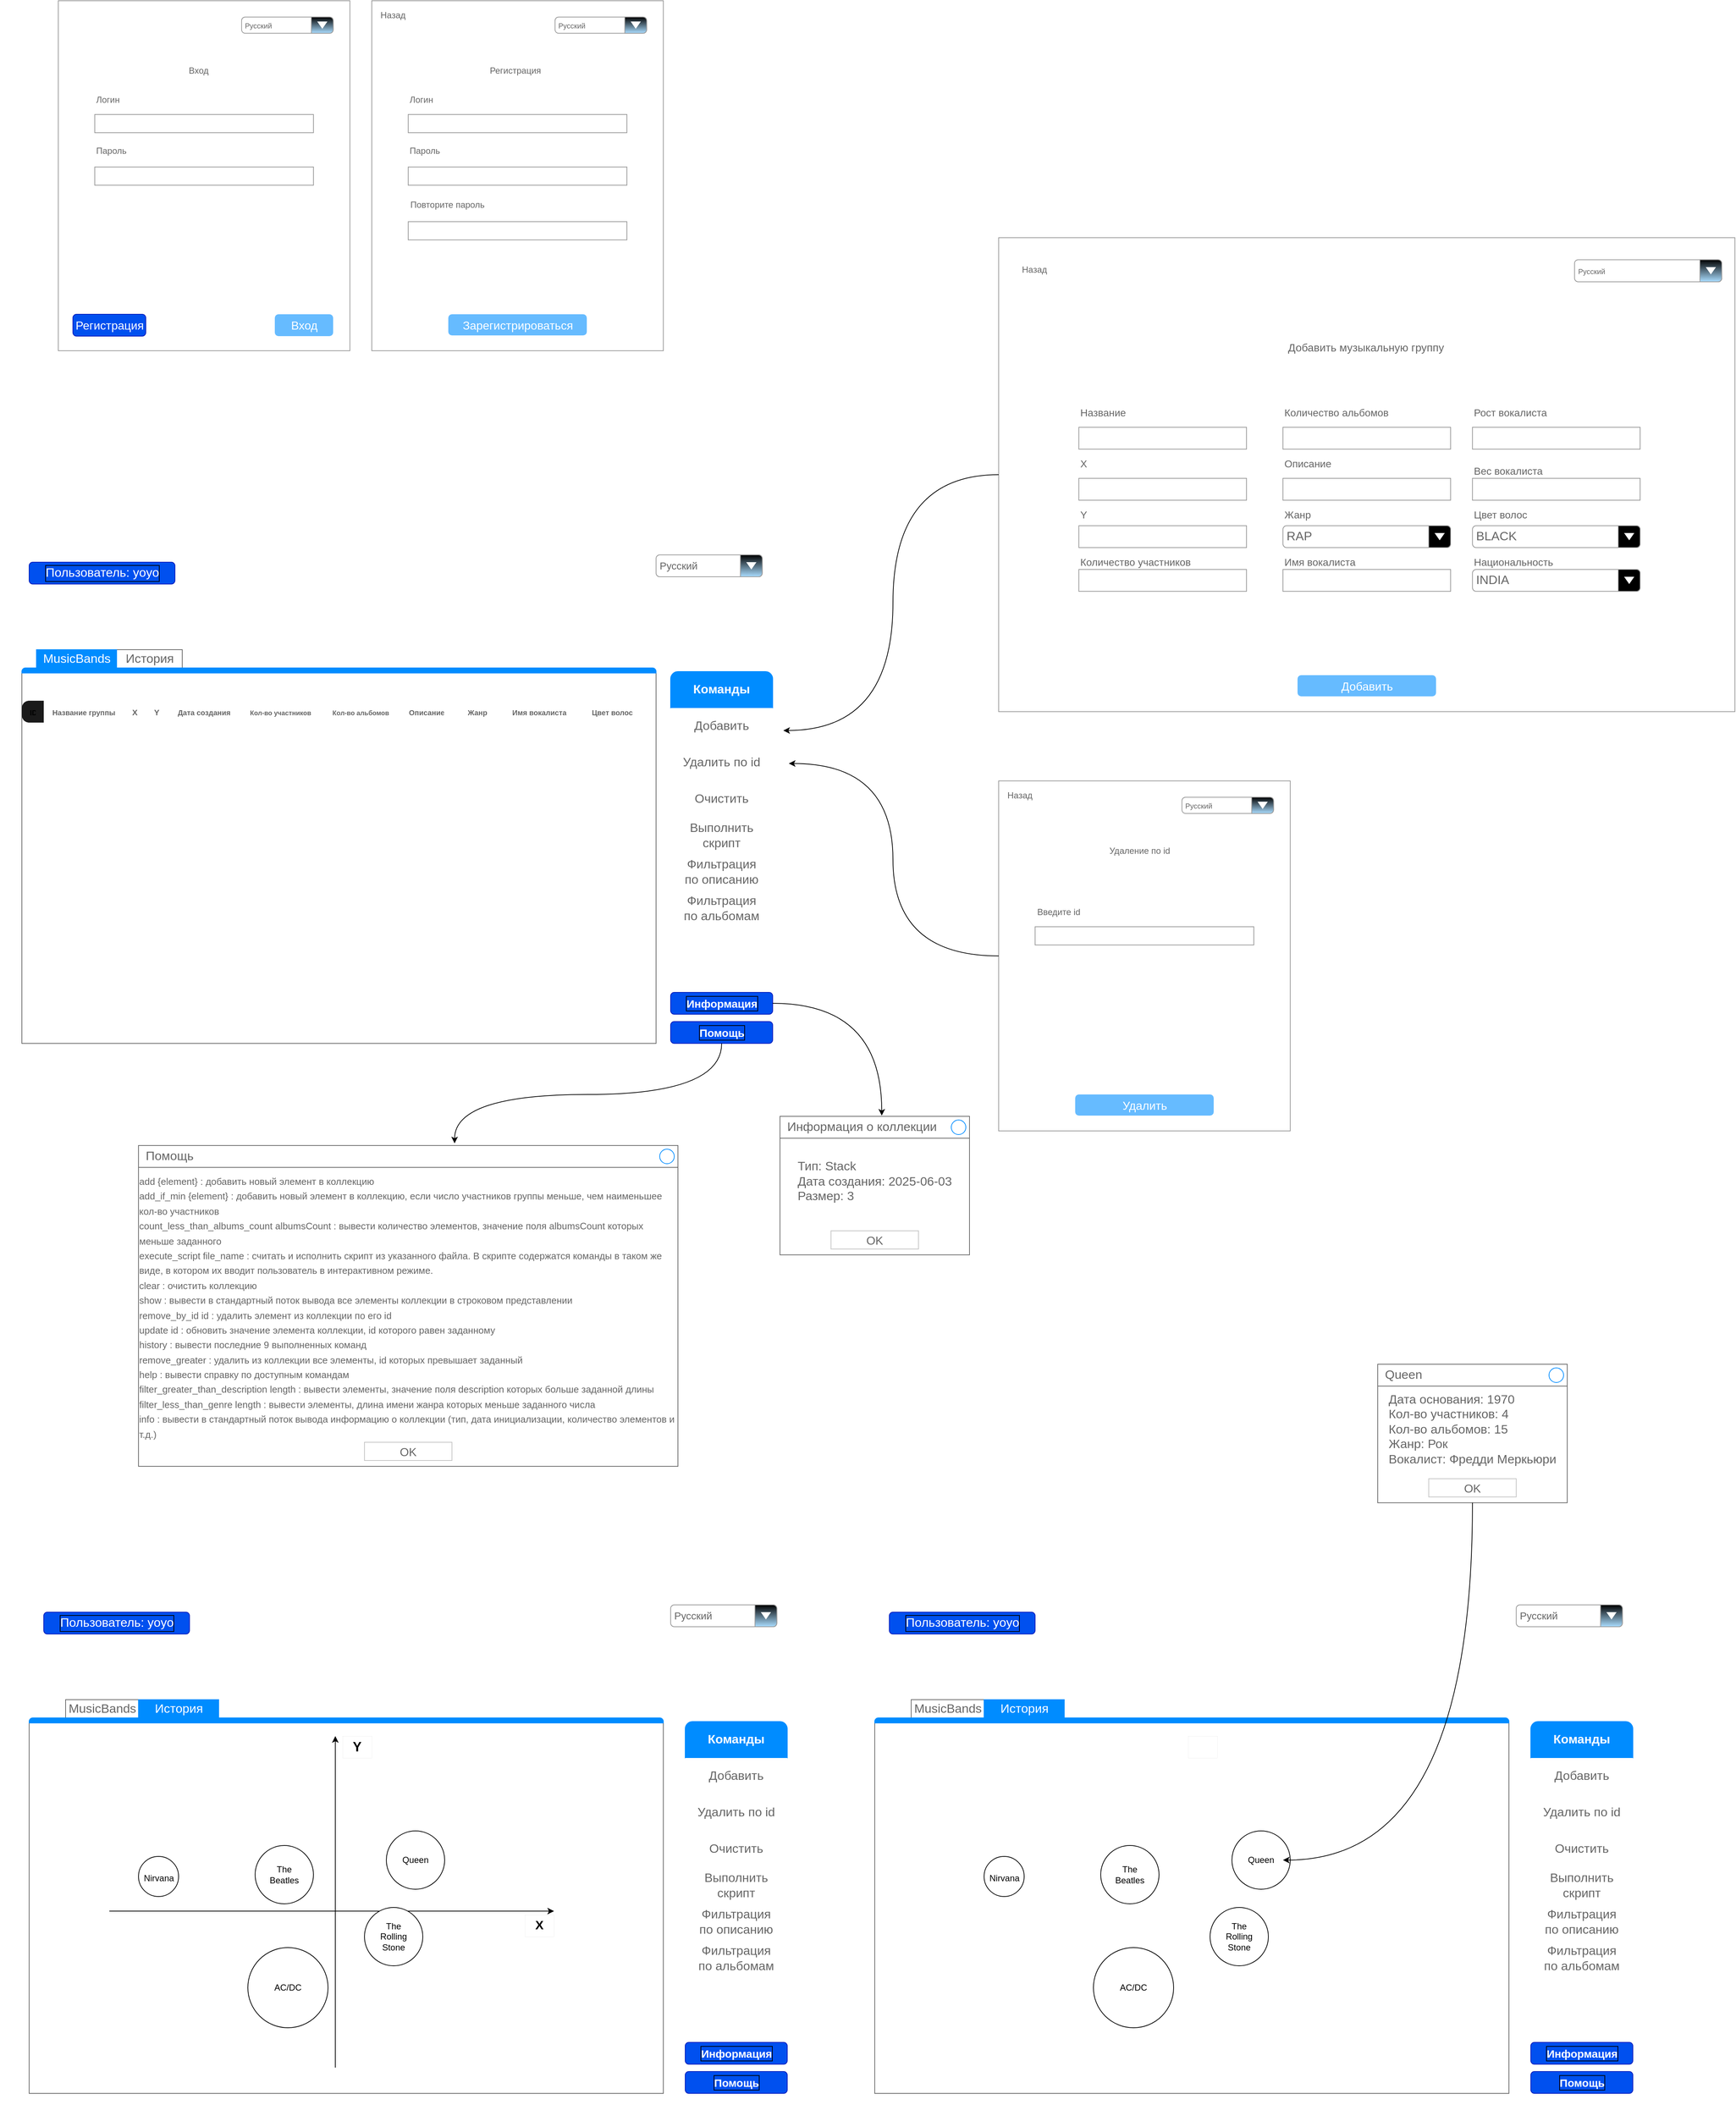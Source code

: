<mxfile version="27.0.9">
  <diagram name="Page-1" id="2cc2dc42-3aac-f2a9-1cec-7a8b7cbee084">
    <mxGraphModel dx="2954" dy="1629" grid="1" gridSize="10" guides="1" tooltips="1" connect="1" arrows="1" fold="1" page="1" pageScale="1" pageWidth="1100" pageHeight="850" background="none" math="0" shadow="0">
      <root>
        <mxCell id="0" />
        <mxCell id="1" parent="0" />
        <mxCell id="sceWcwLllYWsd-2YkSTM-57" value="" style="rounded=0;whiteSpace=wrap;html=1;fillColor=light-dark(#FFFFFF,#111111);strokeColor=none;" vertex="1" parent="1">
          <mxGeometry x="320" y="830" width="1080" height="730" as="geometry" />
        </mxCell>
        <mxCell id="sceWcwLllYWsd-2YkSTM-1" value="" style="strokeWidth=1;shadow=0;dashed=0;align=center;html=1;shape=mxgraph.mockup.forms.rrect;rSize=0;strokeColor=light-dark(#999999,#1A1A1A);fillColor=#ffffff;labelBorderColor=light-dark(default, #121212);" vertex="1" parent="1">
          <mxGeometry x="400" y="100" width="400" height="480" as="geometry" />
        </mxCell>
        <mxCell id="sceWcwLllYWsd-2YkSTM-2" value="Вход" style="strokeWidth=1;shadow=0;dashed=0;align=center;html=1;shape=mxgraph.mockup.forms.anchor;fontSize=12;fontColor=#666666;align=left;resizeWidth=1;spacingLeft=0;" vertex="1" parent="sceWcwLllYWsd-2YkSTM-1">
          <mxGeometry width="200" height="20" relative="1" as="geometry">
            <mxPoint x="177" y="86" as="offset" />
          </mxGeometry>
        </mxCell>
        <mxCell id="sceWcwLllYWsd-2YkSTM-4" value="Логин" style="strokeWidth=1;shadow=0;dashed=0;align=center;html=1;shape=mxgraph.mockup.forms.anchor;fontSize=12;fontColor=#666666;align=left;resizeWidth=1;spacingLeft=0;" vertex="1" parent="sceWcwLllYWsd-2YkSTM-1">
          <mxGeometry width="200" height="20" relative="1" as="geometry">
            <mxPoint x="50" y="126" as="offset" />
          </mxGeometry>
        </mxCell>
        <mxCell id="sceWcwLllYWsd-2YkSTM-5" value="" style="strokeWidth=1;shadow=0;dashed=0;align=center;html=1;shape=mxgraph.mockup.forms.rrect;rSize=0;strokeColor=#999999;fontColor=#666666;align=left;spacingLeft=5;resizeWidth=1;" vertex="1" parent="sceWcwLllYWsd-2YkSTM-1">
          <mxGeometry width="300" height="25" relative="1" as="geometry">
            <mxPoint x="50" y="156" as="offset" />
          </mxGeometry>
        </mxCell>
        <mxCell id="sceWcwLllYWsd-2YkSTM-6" value="Пароль" style="strokeWidth=1;shadow=0;dashed=0;align=center;html=1;shape=mxgraph.mockup.forms.anchor;fontSize=12;fontColor=#666666;align=left;resizeWidth=1;spacingLeft=0;" vertex="1" parent="sceWcwLllYWsd-2YkSTM-1">
          <mxGeometry width="200" height="20" relative="1" as="geometry">
            <mxPoint x="50" y="196" as="offset" />
          </mxGeometry>
        </mxCell>
        <mxCell id="sceWcwLllYWsd-2YkSTM-7" value="" style="strokeWidth=1;shadow=0;dashed=0;align=center;html=1;shape=mxgraph.mockup.forms.rrect;rSize=0;strokeColor=#999999;fontColor=#666666;align=left;spacingLeft=5;resizeWidth=1;" vertex="1" parent="sceWcwLllYWsd-2YkSTM-1">
          <mxGeometry width="300" height="25" relative="1" as="geometry">
            <mxPoint x="50" y="228" as="offset" />
          </mxGeometry>
        </mxCell>
        <mxCell id="sceWcwLllYWsd-2YkSTM-8" value="&lt;span style=&quot;font-weight: normal;&quot;&gt;Вход&lt;/span&gt;" style="strokeWidth=1;shadow=0;dashed=0;align=center;html=1;shape=mxgraph.mockup.forms.rrect;rSize=5;strokeColor=none;fontColor=#ffffff;fillColor=light-dark(#66BBFF,#CCCCCC);fontSize=16;fontStyle=1;" vertex="1" parent="sceWcwLllYWsd-2YkSTM-1">
          <mxGeometry y="1" width="80" height="30" relative="1" as="geometry">
            <mxPoint x="297" y="-50" as="offset" />
          </mxGeometry>
        </mxCell>
        <mxCell id="sceWcwLllYWsd-2YkSTM-11" value="" style="strokeWidth=1;shadow=0;dashed=0;align=center;html=1;shape=mxgraph.mockup.forms.anchor;fontSize=12;fontColor=#666666;align=left;spacingLeft=0;resizeWidth=1;" vertex="1" parent="sceWcwLllYWsd-2YkSTM-1">
          <mxGeometry y="1" width="300" height="20" relative="1" as="geometry">
            <mxPoint x="20" y="-80" as="offset" />
          </mxGeometry>
        </mxCell>
        <mxCell id="sceWcwLllYWsd-2YkSTM-12" value="&lt;font style=&quot;font-size: 16px;&quot;&gt;Регистрация&lt;/font&gt;" style="strokeWidth=1;shadow=0;dashed=0;align=center;html=1;shape=mxgraph.mockup.forms.rrect;rSize=5;strokeColor=light-dark(#001DBC,#1A1A1A);fontColor=light-dark(#FFFFFF,#CCCCCC);fillColor=light-dark(#0050EF,#1A1A1A);fontSize=12;fontStyle=0;labelBorderColor=none;" vertex="1" parent="sceWcwLllYWsd-2YkSTM-1">
          <mxGeometry y="1" width="100" height="30" relative="1" as="geometry">
            <mxPoint x="20" y="-50" as="offset" />
          </mxGeometry>
        </mxCell>
        <mxCell id="sceWcwLllYWsd-2YkSTM-24" value="&lt;font style=&quot;font-size: 10px;&quot;&gt;Русский&lt;/font&gt;" style="strokeWidth=1;shadow=0;dashed=0;align=center;html=1;shape=mxgraph.mockup.forms.comboBox;strokeColor=#999999;fillColor=none;align=left;fillColor2=#aaddff;mainText=;fontColor=#666666;fontSize=17;spacingLeft=3;" vertex="1" parent="sceWcwLllYWsd-2YkSTM-1">
          <mxGeometry x="251.429" y="22.326" width="125.714" height="22.326" as="geometry" />
        </mxCell>
        <mxCell id="sceWcwLllYWsd-2YkSTM-39" value="" style="strokeWidth=1;shadow=0;dashed=0;align=center;html=1;shape=mxgraph.mockup.forms.rrect;rSize=0;strokeColor=light-dark(#999999,#1A1A1A);fillColor=#ffffff;labelBorderColor=light-dark(default, #121212);" vertex="1" parent="1">
          <mxGeometry x="830" y="100" width="400" height="480" as="geometry" />
        </mxCell>
        <mxCell id="sceWcwLllYWsd-2YkSTM-40" value="Регистрация" style="strokeWidth=1;shadow=0;dashed=0;align=center;html=1;shape=mxgraph.mockup.forms.anchor;fontSize=12;fontColor=#666666;align=left;resizeWidth=1;spacingLeft=0;" vertex="1" parent="sceWcwLllYWsd-2YkSTM-39">
          <mxGeometry width="200" height="20" relative="1" as="geometry">
            <mxPoint x="160" y="86" as="offset" />
          </mxGeometry>
        </mxCell>
        <mxCell id="sceWcwLllYWsd-2YkSTM-41" value="Логин" style="strokeWidth=1;shadow=0;dashed=0;align=center;html=1;shape=mxgraph.mockup.forms.anchor;fontSize=12;fontColor=#666666;align=left;resizeWidth=1;spacingLeft=0;" vertex="1" parent="sceWcwLllYWsd-2YkSTM-39">
          <mxGeometry width="200" height="20" relative="1" as="geometry">
            <mxPoint x="50" y="126" as="offset" />
          </mxGeometry>
        </mxCell>
        <mxCell id="sceWcwLllYWsd-2YkSTM-42" value="" style="strokeWidth=1;shadow=0;dashed=0;align=center;html=1;shape=mxgraph.mockup.forms.rrect;rSize=0;strokeColor=#999999;fontColor=#666666;align=left;spacingLeft=5;resizeWidth=1;" vertex="1" parent="sceWcwLllYWsd-2YkSTM-39">
          <mxGeometry width="300" height="25" relative="1" as="geometry">
            <mxPoint x="50" y="156" as="offset" />
          </mxGeometry>
        </mxCell>
        <mxCell id="sceWcwLllYWsd-2YkSTM-43" value="Пароль" style="strokeWidth=1;shadow=0;dashed=0;align=center;html=1;shape=mxgraph.mockup.forms.anchor;fontSize=12;fontColor=#666666;align=left;resizeWidth=1;spacingLeft=0;" vertex="1" parent="sceWcwLllYWsd-2YkSTM-39">
          <mxGeometry width="200" height="20" relative="1" as="geometry">
            <mxPoint x="50" y="196" as="offset" />
          </mxGeometry>
        </mxCell>
        <mxCell id="sceWcwLllYWsd-2YkSTM-44" value="" style="strokeWidth=1;shadow=0;dashed=0;align=center;html=1;shape=mxgraph.mockup.forms.rrect;rSize=0;strokeColor=#999999;fontColor=#666666;align=left;spacingLeft=5;resizeWidth=1;" vertex="1" parent="sceWcwLllYWsd-2YkSTM-39">
          <mxGeometry width="300" height="25" relative="1" as="geometry">
            <mxPoint x="50" y="228" as="offset" />
          </mxGeometry>
        </mxCell>
        <mxCell id="sceWcwLllYWsd-2YkSTM-45" value="&lt;span style=&quot;font-weight: normal;&quot;&gt;Зарегистрироваться&lt;/span&gt;" style="strokeWidth=1;shadow=0;dashed=0;align=center;html=1;shape=mxgraph.mockup.forms.rrect;rSize=5;strokeColor=none;fontColor=#ffffff;fillColor=light-dark(#66BBFF,#CCCCCC);fontSize=16;fontStyle=1;" vertex="1" parent="sceWcwLllYWsd-2YkSTM-39">
          <mxGeometry y="1" width="190" height="29" relative="1" as="geometry">
            <mxPoint x="105" y="-50" as="offset" />
          </mxGeometry>
        </mxCell>
        <mxCell id="sceWcwLllYWsd-2YkSTM-46" value="" style="strokeWidth=1;shadow=0;dashed=0;align=center;html=1;shape=mxgraph.mockup.forms.anchor;fontSize=12;fontColor=#666666;align=left;spacingLeft=0;resizeWidth=1;" vertex="1" parent="sceWcwLllYWsd-2YkSTM-39">
          <mxGeometry y="1" width="300" height="20" relative="1" as="geometry">
            <mxPoint x="20" y="-80" as="offset" />
          </mxGeometry>
        </mxCell>
        <mxCell id="sceWcwLllYWsd-2YkSTM-48" value="&lt;font style=&quot;font-size: 10px;&quot;&gt;Русский&lt;/font&gt;" style="strokeWidth=1;shadow=0;dashed=0;align=center;html=1;shape=mxgraph.mockup.forms.comboBox;strokeColor=#999999;fillColor=none;align=left;fillColor2=#aaddff;mainText=;fontColor=#666666;fontSize=17;spacingLeft=3;" vertex="1" parent="sceWcwLllYWsd-2YkSTM-39">
          <mxGeometry x="251.429" y="22.326" width="125.714" height="22.326" as="geometry" />
        </mxCell>
        <mxCell id="sceWcwLllYWsd-2YkSTM-49" value="Повторите пароль" style="strokeWidth=1;shadow=0;dashed=0;align=center;html=1;shape=mxgraph.mockup.forms.anchor;fontSize=12;fontColor=#666666;align=left;resizeWidth=1;spacingLeft=0;" vertex="1" parent="sceWcwLllYWsd-2YkSTM-39">
          <mxGeometry x="51.43" y="270" width="200" height="20" as="geometry" />
        </mxCell>
        <mxCell id="sceWcwLllYWsd-2YkSTM-50" value="" style="strokeWidth=1;shadow=0;dashed=0;align=center;html=1;shape=mxgraph.mockup.forms.rrect;rSize=0;strokeColor=#999999;fontColor=#666666;align=left;spacingLeft=5;resizeWidth=1;" vertex="1" parent="sceWcwLllYWsd-2YkSTM-39">
          <mxGeometry x="50" y="303" width="300" height="25" as="geometry" />
        </mxCell>
        <mxCell id="sceWcwLllYWsd-2YkSTM-92" value="Назад" style="strokeWidth=1;shadow=0;dashed=0;align=center;html=1;shape=mxgraph.mockup.forms.anchor;fontSize=12;fontColor=#666666;align=left;resizeWidth=1;spacingLeft=0;" vertex="1" parent="sceWcwLllYWsd-2YkSTM-39">
          <mxGeometry x="10" y="10" width="200" height="20" as="geometry" />
        </mxCell>
        <mxCell id="sceWcwLllYWsd-2YkSTM-51" value="" style="strokeWidth=1;shadow=0;dashed=0;align=center;html=1;shape=mxgraph.mockup.containers.marginRect2;rectMarginTop=32;strokeColor=#666666;gradientColor=none;whiteSpace=wrap;fillColor=light-dark(#FFFFFF,#666666);" vertex="1" parent="1">
          <mxGeometry x="350" y="990" width="870" height="540" as="geometry" />
        </mxCell>
        <mxCell id="sceWcwLllYWsd-2YkSTM-52" value="История" style="strokeColor=inherit;fillColor=inherit;gradientColor=inherit;strokeWidth=1;shadow=0;dashed=0;align=center;html=1;shape=mxgraph.mockup.containers.rrect;rSize=0;fontSize=17;fontColor=#666666;gradientColor=none;" vertex="1" parent="sceWcwLllYWsd-2YkSTM-51">
          <mxGeometry width="90" height="25" relative="1" as="geometry">
            <mxPoint x="130" as="offset" />
          </mxGeometry>
        </mxCell>
        <mxCell id="sceWcwLllYWsd-2YkSTM-55" value="" style="strokeWidth=1;shadow=0;dashed=0;align=center;html=1;shape=mxgraph.mockup.containers.topButton;rSize=5;strokeColor=light-dark(#008CFF,#CCCCCC);fillColor=light-dark(#008CFF,#CCCCCC);gradientColor=none;resizeWidth=1;movable=0;deletable=1;" vertex="1" parent="sceWcwLllYWsd-2YkSTM-51">
          <mxGeometry width="870.0" height="7" relative="1" as="geometry">
            <mxPoint y="25" as="offset" />
          </mxGeometry>
        </mxCell>
        <mxCell id="sceWcwLllYWsd-2YkSTM-77" value="MusicBands" style="strokeWidth=1;shadow=0;dashed=0;align=center;html=1;shape=mxgraph.mockup.containers.rrect;rSize=0;fontSize=17;fontColor=#ffffff;strokeColor=light-dark(#008CFF,#E6E6E6);fillColor=light-dark(#008CFF,#CCCCCC);" vertex="1" parent="sceWcwLllYWsd-2YkSTM-51">
          <mxGeometry x="20" width="110" height="25" as="geometry" />
        </mxCell>
        <mxCell id="sceWcwLllYWsd-2YkSTM-78" value="" style="swimlane;shape=mxgraph.bootstrap.anchor;strokeColor=none;fillColor=#ffffff;fontColor=#666666;fontStyle=0;childLayout=stackLayout;horizontal=0;startSize=0;horizontalStack=1;resizeParent=1;resizeParentMax=0;resizeLast=0;collapsible=0;marginBottom=0;whiteSpace=wrap;html=1;" vertex="1" parent="sceWcwLllYWsd-2YkSTM-51">
          <mxGeometry y="70" width="860" height="30" as="geometry" />
        </mxCell>
        <mxCell id="sceWcwLllYWsd-2YkSTM-79" value="&lt;font style=&quot;color: light-dark(rgb(0, 0, 0), rgb(179, 179, 179)); font-size: 10px;&quot;&gt;ID&lt;/font&gt;" style="text;strokeColor=none;align=center;verticalAlign=middle;spacingLeft=10;spacingRight=10;overflow=hidden;points=[[0,0.5],[1,0.5]];portConstraint=eastwest;rotatable=0;whiteSpace=wrap;html=1;shape=mxgraph.mockup.leftButton;rSize=10;fillColor=light-dark(#1A1A1A,#1A1A1A);fontColor=#ffffff;fontSize=17;fontStyle=1;" vertex="1" parent="sceWcwLllYWsd-2YkSTM-78">
          <mxGeometry width="30" height="30" as="geometry" />
        </mxCell>
        <mxCell id="sceWcwLllYWsd-2YkSTM-80" value="&lt;font style=&quot;font-size: 10px;&quot;&gt;Название группы&lt;/font&gt;" style="text;strokeColor=inherit;align=center;verticalAlign=middle;spacingLeft=10;spacingRight=10;overflow=hidden;points=[[0,0.5],[1,0.5]];portConstraint=eastwest;rotatable=0;whiteSpace=wrap;html=1;rSize=5;fillColor=inherit;fontColor=inherit;fontSize=17;fontStyle=1;" vertex="1" parent="sceWcwLllYWsd-2YkSTM-78">
          <mxGeometry x="30" width="110" height="30" as="geometry" />
        </mxCell>
        <mxCell id="sceWcwLllYWsd-2YkSTM-81" value="&lt;font style=&quot;font-size: 11px;&quot;&gt;X&lt;/font&gt;" style="text;strokeColor=inherit;align=center;verticalAlign=middle;spacingLeft=10;spacingRight=10;overflow=hidden;points=[[0,0.5],[1,0.5]];portConstraint=eastwest;rotatable=0;whiteSpace=wrap;html=1;rSize=5;fillColor=inherit;fontColor=inherit;fontSize=17;fontStyle=1;" vertex="1" parent="sceWcwLllYWsd-2YkSTM-78">
          <mxGeometry x="140" width="30" height="30" as="geometry" />
        </mxCell>
        <mxCell id="sceWcwLllYWsd-2YkSTM-86" value="&lt;font style=&quot;font-size: 11px;&quot;&gt;Y&lt;/font&gt;" style="text;strokeColor=inherit;align=center;verticalAlign=middle;spacingLeft=10;spacingRight=10;overflow=hidden;points=[[0,0.5],[1,0.5]];portConstraint=eastwest;rotatable=0;whiteSpace=wrap;html=1;rSize=5;fillColor=inherit;fontColor=inherit;fontSize=17;fontStyle=1;strokeWidth=0;" vertex="1" parent="sceWcwLllYWsd-2YkSTM-78">
          <mxGeometry x="170" width="30" height="30" as="geometry" />
        </mxCell>
        <mxCell id="sceWcwLllYWsd-2YkSTM-85" value="&lt;font style=&quot;font-size: 10px;&quot;&gt;Дата создания&lt;/font&gt;" style="text;strokeColor=inherit;align=center;verticalAlign=middle;spacingLeft=10;spacingRight=10;overflow=hidden;points=[[0,0.5],[1,0.5]];portConstraint=eastwest;rotatable=0;whiteSpace=wrap;html=1;rSize=5;fillColor=inherit;fontColor=inherit;fontSize=17;fontStyle=1;strokeWidth=0;" vertex="1" parent="sceWcwLllYWsd-2YkSTM-78">
          <mxGeometry x="200" width="100" height="30" as="geometry" />
        </mxCell>
        <mxCell id="sceWcwLllYWsd-2YkSTM-87" value="&lt;font style=&quot;font-size: 9px;&quot;&gt;Кол-во участников&lt;/font&gt;" style="text;strokeColor=inherit;align=center;verticalAlign=middle;spacingLeft=10;spacingRight=10;overflow=hidden;points=[[0,0.5],[1,0.5]];portConstraint=eastwest;rotatable=0;whiteSpace=wrap;html=1;rSize=5;fillColor=inherit;fontColor=inherit;fontSize=17;fontStyle=1;strokeWidth=0;" vertex="1" parent="sceWcwLllYWsd-2YkSTM-78">
          <mxGeometry x="300" width="110" height="30" as="geometry" />
        </mxCell>
        <mxCell id="sceWcwLllYWsd-2YkSTM-88" value="&lt;font style=&quot;font-size: 9px;&quot;&gt;Кол-во альбомов&lt;/font&gt;" style="text;strokeColor=inherit;align=center;verticalAlign=middle;spacingLeft=10;spacingRight=10;overflow=hidden;points=[[0,0.5],[1,0.5]];portConstraint=eastwest;rotatable=0;whiteSpace=wrap;html=1;rSize=5;fillColor=inherit;fontColor=inherit;fontSize=17;fontStyle=1;strokeWidth=0;" vertex="1" parent="sceWcwLllYWsd-2YkSTM-78">
          <mxGeometry x="410" width="110" height="30" as="geometry" />
        </mxCell>
        <mxCell id="sceWcwLllYWsd-2YkSTM-89" value="&lt;font size=&quot;1&quot;&gt;Описание&lt;/font&gt;" style="text;strokeColor=inherit;align=center;verticalAlign=middle;spacingLeft=10;spacingRight=10;overflow=hidden;points=[[0,0.5],[1,0.5]];portConstraint=eastwest;rotatable=0;whiteSpace=wrap;html=1;rSize=5;fillColor=inherit;fontColor=inherit;fontSize=17;fontStyle=1;strokeWidth=0;" vertex="1" parent="sceWcwLllYWsd-2YkSTM-78">
          <mxGeometry x="520" width="70" height="30" as="geometry" />
        </mxCell>
        <mxCell id="sceWcwLllYWsd-2YkSTM-90" value="&lt;font size=&quot;1&quot;&gt;Жанр&lt;/font&gt;" style="text;strokeColor=inherit;align=center;verticalAlign=middle;spacingLeft=10;spacingRight=10;overflow=hidden;points=[[0,0.5],[1,0.5]];portConstraint=eastwest;rotatable=0;whiteSpace=wrap;html=1;rSize=5;fillColor=inherit;fontColor=inherit;fontSize=17;fontStyle=1;strokeWidth=0;" vertex="1" parent="sceWcwLllYWsd-2YkSTM-78">
          <mxGeometry x="590" width="70" height="30" as="geometry" />
        </mxCell>
        <mxCell id="sceWcwLllYWsd-2YkSTM-91" value="&lt;font size=&quot;1&quot;&gt;Имя вокалиста&lt;/font&gt;" style="text;strokeColor=inherit;align=center;verticalAlign=middle;spacingLeft=10;spacingRight=10;overflow=hidden;points=[[0,0.5],[1,0.5]];portConstraint=eastwest;rotatable=0;whiteSpace=wrap;html=1;rSize=5;fillColor=inherit;fontColor=inherit;fontSize=17;fontStyle=1;strokeWidth=0;" vertex="1" parent="sceWcwLllYWsd-2YkSTM-78">
          <mxGeometry x="660" width="100" height="30" as="geometry" />
        </mxCell>
        <mxCell id="sceWcwLllYWsd-2YkSTM-82" value="&lt;span style=&quot;font-size: 10px;&quot;&gt;Цвет волос&lt;/span&gt;" style="text;strokeColor=inherit;align=center;verticalAlign=middle;spacingLeft=10;spacingRight=10;overflow=hidden;points=[[0,0.5],[1,0.5]];portConstraint=eastwest;rotatable=0;whiteSpace=wrap;html=1;shape=mxgraph.mockup.rightButton;rSize=10;fillColor=inherit;fontColor=inherit;fontSize=17;fontStyle=1;" vertex="1" parent="sceWcwLllYWsd-2YkSTM-78">
          <mxGeometry x="760" width="100" height="30" as="geometry" />
        </mxCell>
        <mxCell id="sceWcwLllYWsd-2YkSTM-59" value="&lt;font style=&quot;font-size: 14px;&quot;&gt;Русский&lt;/font&gt;" style="strokeWidth=1;shadow=0;dashed=0;align=center;html=1;shape=mxgraph.mockup.forms.comboBox;strokeColor=#999999;fillColor=none;align=left;fillColor2=#aaddff;mainText=;fontColor=#666666;fontSize=17;spacingLeft=3;" vertex="1" parent="1">
          <mxGeometry x="1220" y="860" width="145.71" height="30" as="geometry" />
        </mxCell>
        <mxCell id="sceWcwLllYWsd-2YkSTM-60" value="" style="swimlane;shape=mxgraph.bootstrap.anchor;strokeColor=none;fillColor=#ffffff;fontColor=#666666;fontStyle=0;childLayout=stackLayout;horizontal=1;startSize=0;horizontalStack=0;resizeParent=1;resizeParentMax=0;resizeLast=0;collapsible=0;marginBottom=0;whiteSpace=wrap;html=1;" vertex="1" parent="1">
          <mxGeometry x="1240" y="1020" width="140" height="150" as="geometry" />
        </mxCell>
        <mxCell id="sceWcwLllYWsd-2YkSTM-61" value="Команды" style="text;strokeColor=#008CFF;align=center;verticalAlign=middle;spacingLeft=10;spacingRight=10;overflow=hidden;points=[[0,0.5],[1,0.5]];portConstraint=eastwest;rotatable=0;whiteSpace=wrap;html=1;shape=mxgraph.mockup.topButton;rSize=10;fillColor=light-dark(#008CFF,#CCCCCC);fontColor=#ffffff;fontSize=17;fontStyle=1;" vertex="1" parent="sceWcwLllYWsd-2YkSTM-60">
          <mxGeometry width="140" height="50" as="geometry" />
        </mxCell>
        <mxCell id="sceWcwLllYWsd-2YkSTM-62" value="Добавить" style="text;strokeColor=inherit;align=center;verticalAlign=middle;spacingLeft=10;spacingRight=10;overflow=hidden;points=[[0,0.5],[1,0.5]];portConstraint=eastwest;rotatable=0;whiteSpace=wrap;html=1;rSize=5;fillColor=inherit;fontColor=inherit;fontSize=17;fontStyle=0;" vertex="1" parent="sceWcwLllYWsd-2YkSTM-60">
          <mxGeometry y="50" width="140" height="50" as="geometry" />
        </mxCell>
        <mxCell id="sceWcwLllYWsd-2YkSTM-63" value="Удалить по id" style="text;strokeColor=inherit;align=center;verticalAlign=middle;spacingLeft=10;spacingRight=10;overflow=hidden;points=[[0,0.5],[1,0.5]];portConstraint=eastwest;rotatable=0;whiteSpace=wrap;html=1;rSize=5;fillColor=inherit;fontColor=inherit;fontSize=17;fontStyle=0;" vertex="1" parent="sceWcwLllYWsd-2YkSTM-60">
          <mxGeometry y="100" width="140" height="50" as="geometry" />
        </mxCell>
        <mxCell id="sceWcwLllYWsd-2YkSTM-65" value="" style="swimlane;shape=mxgraph.bootstrap.anchor;strokeColor=none;fillColor=#ffffff;fontColor=#666666;fontStyle=0;childLayout=stackLayout;horizontal=1;startSize=0;horizontalStack=0;resizeParent=1;resizeParentMax=0;resizeLast=0;collapsible=0;marginBottom=0;whiteSpace=wrap;html=1;" vertex="1" parent="1">
          <mxGeometry x="1240" y="1170" width="140" height="100" as="geometry" />
        </mxCell>
        <mxCell id="sceWcwLllYWsd-2YkSTM-67" value="Очистить" style="text;strokeColor=inherit;align=center;verticalAlign=middle;spacingLeft=10;spacingRight=10;overflow=hidden;points=[[0,0.5],[1,0.5]];portConstraint=eastwest;rotatable=0;whiteSpace=wrap;html=1;rSize=5;fillColor=inherit;fontColor=inherit;fontSize=17;fontStyle=0;" vertex="1" parent="sceWcwLllYWsd-2YkSTM-65">
          <mxGeometry width="140" height="50" as="geometry" />
        </mxCell>
        <mxCell id="sceWcwLllYWsd-2YkSTM-68" value="Выполнить скрипт" style="text;strokeColor=inherit;align=center;verticalAlign=middle;spacingLeft=10;spacingRight=10;overflow=hidden;points=[[0,0.5],[1,0.5]];portConstraint=eastwest;rotatable=0;whiteSpace=wrap;html=1;rSize=5;fillColor=inherit;fontColor=inherit;fontSize=17;fontStyle=0;" vertex="1" parent="sceWcwLllYWsd-2YkSTM-65">
          <mxGeometry y="50" width="140" height="50" as="geometry" />
        </mxCell>
        <mxCell id="sceWcwLllYWsd-2YkSTM-71" value="" style="swimlane;shape=mxgraph.bootstrap.anchor;strokeColor=none;fillColor=#ffffff;fontColor=#666666;fontStyle=0;childLayout=stackLayout;horizontal=1;startSize=0;horizontalStack=0;resizeParent=1;resizeParentMax=0;resizeLast=0;collapsible=0;marginBottom=0;whiteSpace=wrap;html=1;" vertex="1" parent="1">
          <mxGeometry x="1240" y="1270" width="140" height="100" as="geometry" />
        </mxCell>
        <mxCell id="sceWcwLllYWsd-2YkSTM-72" value="Фильтрация по описанию" style="text;strokeColor=inherit;align=center;verticalAlign=middle;spacingLeft=10;spacingRight=10;overflow=hidden;points=[[0,0.5],[1,0.5]];portConstraint=eastwest;rotatable=0;whiteSpace=wrap;html=1;rSize=5;fillColor=inherit;fontColor=inherit;fontSize=17;fontStyle=0;" vertex="1" parent="sceWcwLllYWsd-2YkSTM-71">
          <mxGeometry width="140" height="50" as="geometry" />
        </mxCell>
        <mxCell id="sceWcwLllYWsd-2YkSTM-73" value="Фильтрация по альбомам" style="text;strokeColor=inherit;align=center;verticalAlign=middle;spacingLeft=10;spacingRight=10;overflow=hidden;points=[[0,0.5],[1,0.5]];portConstraint=eastwest;rotatable=0;whiteSpace=wrap;html=1;rSize=5;fillColor=inherit;fontColor=inherit;fontSize=17;fontStyle=0;" vertex="1" parent="sceWcwLllYWsd-2YkSTM-71">
          <mxGeometry y="50" width="140" height="50" as="geometry" />
        </mxCell>
        <mxCell id="sceWcwLllYWsd-2YkSTM-74" value="&lt;span style=&quot;font-size: 15px;&quot;&gt;Информация&lt;/span&gt;" style="strokeWidth=1;shadow=0;dashed=0;align=center;html=1;shape=mxgraph.mockup.forms.rrect;rSize=5;strokeColor=light-dark(#001DBC,#1A1A1A);fontColor=light-dark(#FFFFFF,#CCCCCC);fillColor=light-dark(#0050EF,#1A1A1A);fontSize=16;fontStyle=1;labelBorderColor=light-dark(#000000,#1A1A1A);" vertex="1" parent="1">
          <mxGeometry x="1240" y="1460" width="140" height="30" as="geometry" />
        </mxCell>
        <mxCell id="sceWcwLllYWsd-2YkSTM-75" value="&lt;span style=&quot;font-size: 15px;&quot;&gt;Помощь&lt;/span&gt;" style="strokeWidth=1;shadow=0;dashed=0;align=center;html=1;shape=mxgraph.mockup.forms.rrect;rSize=5;strokeColor=light-dark(#001DBC,#1A1A1A);fontColor=light-dark(#FFFFFF,#CCCCCC);fillColor=light-dark(#0050EF,#1A1A1A);fontSize=16;fontStyle=1;labelBorderColor=light-dark(#000000,#1A1A1A);" vertex="1" parent="1">
          <mxGeometry x="1240" y="1500" width="140" height="30" as="geometry" />
        </mxCell>
        <mxCell id="sceWcwLllYWsd-2YkSTM-76" value="&lt;span style=&quot;font-weight: normal;&quot;&gt;&lt;font style=&quot;font-size: 17px;&quot;&gt;Пользователь: yoyo&lt;/font&gt;&lt;/span&gt;" style="strokeWidth=1;shadow=0;dashed=0;align=center;html=1;shape=mxgraph.mockup.forms.rrect;rSize=5;strokeColor=light-dark(#001DBC,#1A1A1A);fontColor=light-dark(#FFFFFF,#CCCCCC);fillColor=light-dark(#0050EF,#1A1A1A);fontSize=16;fontStyle=1;labelBorderColor=light-dark(#000000,#1A1A1A);" vertex="1" parent="1">
          <mxGeometry x="360" y="870" width="200" height="30" as="geometry" />
        </mxCell>
        <mxCell id="sceWcwLllYWsd-2YkSTM-94" value="" style="rounded=0;whiteSpace=wrap;html=1;fillColor=light-dark(#FFFFFF,#111111);strokeColor=none;" vertex="1" parent="1">
          <mxGeometry x="340" y="2270" width="1080" height="730" as="geometry" />
        </mxCell>
        <mxCell id="sceWcwLllYWsd-2YkSTM-95" value="" style="strokeWidth=1;shadow=0;dashed=0;align=center;html=1;shape=mxgraph.mockup.containers.marginRect2;rectMarginTop=32;strokeColor=#666666;gradientColor=none;whiteSpace=wrap;fillColor=light-dark(#FFFFFF,#666666);" vertex="1" parent="1">
          <mxGeometry x="360" y="2430" width="870" height="540" as="geometry" />
        </mxCell>
        <mxCell id="sceWcwLllYWsd-2YkSTM-96" value="MusicBands" style="strokeColor=inherit;fillColor=inherit;gradientColor=inherit;strokeWidth=1;shadow=0;dashed=0;align=center;html=1;shape=mxgraph.mockup.containers.rrect;rSize=0;fontSize=17;fontColor=#666666;gradientColor=none;" vertex="1" parent="sceWcwLllYWsd-2YkSTM-95">
          <mxGeometry width="100" height="25" relative="1" as="geometry">
            <mxPoint x="50" as="offset" />
          </mxGeometry>
        </mxCell>
        <mxCell id="sceWcwLllYWsd-2YkSTM-97" value="" style="strokeWidth=1;shadow=0;dashed=0;align=center;html=1;shape=mxgraph.mockup.containers.topButton;rSize=5;strokeColor=light-dark(#008CFF,#CCCCCC);fillColor=light-dark(#008CFF,#CCCCCC);gradientColor=none;resizeWidth=1;movable=0;deletable=1;" vertex="1" parent="sceWcwLllYWsd-2YkSTM-95">
          <mxGeometry width="870.0" height="7" relative="1" as="geometry">
            <mxPoint y="25" as="offset" />
          </mxGeometry>
        </mxCell>
        <mxCell id="sceWcwLllYWsd-2YkSTM-98" value="История" style="strokeWidth=1;shadow=0;dashed=0;align=center;html=1;shape=mxgraph.mockup.containers.rrect;rSize=0;fontSize=17;fontColor=#ffffff;strokeColor=light-dark(#008CFF,#E6E6E6);fillColor=light-dark(#008CFF,#CCCCCC);" vertex="1" parent="sceWcwLllYWsd-2YkSTM-95">
          <mxGeometry x="150" width="110" height="25" as="geometry" />
        </mxCell>
        <mxCell id="sceWcwLllYWsd-2YkSTM-127" value="" style="endArrow=classic;html=1;rounded=0;strokeColor=light-dark(#000000,#1A1A1A);" edge="1" parent="sceWcwLllYWsd-2YkSTM-95">
          <mxGeometry width="50" height="50" relative="1" as="geometry">
            <mxPoint x="420" y="504.65" as="sourcePoint" />
            <mxPoint x="420" y="50" as="targetPoint" />
          </mxGeometry>
        </mxCell>
        <mxCell id="sceWcwLllYWsd-2YkSTM-128" value="" style="endArrow=classic;html=1;rounded=0;strokeColor=light-dark(#000000,#1A1A1A);" edge="1" parent="sceWcwLllYWsd-2YkSTM-95">
          <mxGeometry width="50" height="50" relative="1" as="geometry">
            <mxPoint x="110" y="290" as="sourcePoint" />
            <mxPoint x="720" y="290" as="targetPoint" />
          </mxGeometry>
        </mxCell>
        <mxCell id="sceWcwLllYWsd-2YkSTM-130" value="&lt;font&gt;X&lt;/font&gt;" style="text;strokeColor=inherit;align=center;verticalAlign=middle;spacingLeft=10;spacingRight=10;overflow=hidden;points=[[0,0.5],[1,0.5]];portConstraint=eastwest;rotatable=0;whiteSpace=wrap;html=1;rSize=5;fillColor=inherit;fontColor=inherit;fontSize=17;fontStyle=1;strokeWidth=0;dashed=1;dashPattern=1 2;" vertex="1" parent="sceWcwLllYWsd-2YkSTM-95">
          <mxGeometry x="680" y="295" width="40" height="30" as="geometry" />
        </mxCell>
        <mxCell id="sceWcwLllYWsd-2YkSTM-131" value="&lt;font style=&quot;font-size: 18px;&quot;&gt;Y&lt;/font&gt;" style="text;strokeColor=inherit;align=center;verticalAlign=middle;spacingLeft=10;spacingRight=10;overflow=hidden;points=[[0,0.5],[1,0.5]];portConstraint=eastwest;rotatable=0;whiteSpace=wrap;html=1;rSize=5;fillColor=inherit;fontColor=inherit;fontSize=17;fontStyle=1;strokeWidth=0;dashed=1;dashPattern=1 2;" vertex="1" parent="sceWcwLllYWsd-2YkSTM-95">
          <mxGeometry x="430" y="50" width="40" height="30" as="geometry" />
        </mxCell>
        <mxCell id="sceWcwLllYWsd-2YkSTM-132" value="" style="ellipse;whiteSpace=wrap;html=1;aspect=fixed;strokeColor=light-dark(#000000,#1B1B1B);" vertex="1" parent="sceWcwLllYWsd-2YkSTM-95">
          <mxGeometry x="490" y="180" width="80" height="80" as="geometry" />
        </mxCell>
        <mxCell id="sceWcwLllYWsd-2YkSTM-133" value="Queen" style="text;html=1;align=center;verticalAlign=middle;whiteSpace=wrap;rounded=0;" vertex="1" parent="sceWcwLllYWsd-2YkSTM-95">
          <mxGeometry x="500" y="205" width="60" height="30" as="geometry" />
        </mxCell>
        <mxCell id="sceWcwLllYWsd-2YkSTM-134" value="" style="ellipse;whiteSpace=wrap;html=1;aspect=fixed;strokeColor=light-dark(#000000,#1B1B1B);" vertex="1" parent="sceWcwLllYWsd-2YkSTM-95">
          <mxGeometry x="310" y="200" width="80" height="80" as="geometry" />
        </mxCell>
        <mxCell id="sceWcwLllYWsd-2YkSTM-135" value="The Beatles" style="text;html=1;align=center;verticalAlign=middle;whiteSpace=wrap;rounded=0;" vertex="1" parent="sceWcwLllYWsd-2YkSTM-95">
          <mxGeometry x="320" y="225" width="60" height="30" as="geometry" />
        </mxCell>
        <mxCell id="sceWcwLllYWsd-2YkSTM-136" value="" style="ellipse;whiteSpace=wrap;html=1;aspect=fixed;strokeColor=light-dark(#000000,#1B1B1B);" vertex="1" parent="sceWcwLllYWsd-2YkSTM-95">
          <mxGeometry x="460" y="285" width="80" height="80" as="geometry" />
        </mxCell>
        <mxCell id="sceWcwLllYWsd-2YkSTM-137" value="The Rolling Stone" style="text;html=1;align=center;verticalAlign=middle;whiteSpace=wrap;rounded=0;" vertex="1" parent="sceWcwLllYWsd-2YkSTM-95">
          <mxGeometry x="470" y="310" width="60" height="30" as="geometry" />
        </mxCell>
        <mxCell id="sceWcwLllYWsd-2YkSTM-138" value="" style="ellipse;whiteSpace=wrap;html=1;aspect=fixed;strokeColor=light-dark(#000000,#1B1B1B);" vertex="1" parent="sceWcwLllYWsd-2YkSTM-95">
          <mxGeometry x="150" y="215" width="55" height="55" as="geometry" />
        </mxCell>
        <mxCell id="sceWcwLllYWsd-2YkSTM-139" value="Nirvana" style="text;html=1;align=center;verticalAlign=middle;whiteSpace=wrap;rounded=0;" vertex="1" parent="sceWcwLllYWsd-2YkSTM-95">
          <mxGeometry x="147.5" y="230" width="60" height="30" as="geometry" />
        </mxCell>
        <mxCell id="sceWcwLllYWsd-2YkSTM-140" value="" style="ellipse;whiteSpace=wrap;html=1;aspect=fixed;strokeColor=light-dark(#000000,#1B1B1B);" vertex="1" parent="sceWcwLllYWsd-2YkSTM-95">
          <mxGeometry x="300" y="340" width="110" height="110" as="geometry" />
        </mxCell>
        <mxCell id="sceWcwLllYWsd-2YkSTM-141" value="AC/DC" style="text;html=1;align=center;verticalAlign=middle;whiteSpace=wrap;rounded=0;" vertex="1" parent="sceWcwLllYWsd-2YkSTM-95">
          <mxGeometry x="325" y="380" width="60" height="30" as="geometry" />
        </mxCell>
        <mxCell id="sceWcwLllYWsd-2YkSTM-111" value="&lt;font style=&quot;font-size: 14px;&quot;&gt;Русский&lt;/font&gt;" style="strokeWidth=1;shadow=0;dashed=0;align=center;html=1;shape=mxgraph.mockup.forms.comboBox;strokeColor=#999999;fillColor=none;align=left;fillColor2=#aaddff;mainText=;fontColor=#666666;fontSize=17;spacingLeft=3;" vertex="1" parent="1">
          <mxGeometry x="1240" y="2300" width="145.71" height="30" as="geometry" />
        </mxCell>
        <mxCell id="sceWcwLllYWsd-2YkSTM-112" value="" style="swimlane;shape=mxgraph.bootstrap.anchor;strokeColor=none;fillColor=#ffffff;fontColor=#666666;fontStyle=0;childLayout=stackLayout;horizontal=1;startSize=0;horizontalStack=0;resizeParent=1;resizeParentMax=0;resizeLast=0;collapsible=0;marginBottom=0;whiteSpace=wrap;html=1;" vertex="1" parent="1">
          <mxGeometry x="1260" y="2460" width="140" height="150" as="geometry" />
        </mxCell>
        <mxCell id="sceWcwLllYWsd-2YkSTM-113" value="Команды" style="text;strokeColor=#008CFF;align=center;verticalAlign=middle;spacingLeft=10;spacingRight=10;overflow=hidden;points=[[0,0.5],[1,0.5]];portConstraint=eastwest;rotatable=0;whiteSpace=wrap;html=1;shape=mxgraph.mockup.topButton;rSize=10;fillColor=light-dark(#008CFF,#CCCCCC);fontColor=#ffffff;fontSize=17;fontStyle=1;" vertex="1" parent="sceWcwLllYWsd-2YkSTM-112">
          <mxGeometry width="140" height="50" as="geometry" />
        </mxCell>
        <mxCell id="sceWcwLllYWsd-2YkSTM-114" value="Добавить" style="text;strokeColor=inherit;align=center;verticalAlign=middle;spacingLeft=10;spacingRight=10;overflow=hidden;points=[[0,0.5],[1,0.5]];portConstraint=eastwest;rotatable=0;whiteSpace=wrap;html=1;rSize=5;fillColor=inherit;fontColor=inherit;fontSize=17;fontStyle=0;" vertex="1" parent="sceWcwLllYWsd-2YkSTM-112">
          <mxGeometry y="50" width="140" height="50" as="geometry" />
        </mxCell>
        <mxCell id="sceWcwLllYWsd-2YkSTM-115" value="Удалить по id" style="text;strokeColor=inherit;align=center;verticalAlign=middle;spacingLeft=10;spacingRight=10;overflow=hidden;points=[[0,0.5],[1,0.5]];portConstraint=eastwest;rotatable=0;whiteSpace=wrap;html=1;rSize=5;fillColor=inherit;fontColor=inherit;fontSize=17;fontStyle=0;" vertex="1" parent="sceWcwLllYWsd-2YkSTM-112">
          <mxGeometry y="100" width="140" height="50" as="geometry" />
        </mxCell>
        <mxCell id="sceWcwLllYWsd-2YkSTM-116" value="" style="swimlane;shape=mxgraph.bootstrap.anchor;strokeColor=none;fillColor=#ffffff;fontColor=#666666;fontStyle=0;childLayout=stackLayout;horizontal=1;startSize=0;horizontalStack=0;resizeParent=1;resizeParentMax=0;resizeLast=0;collapsible=0;marginBottom=0;whiteSpace=wrap;html=1;" vertex="1" parent="1">
          <mxGeometry x="1260" y="2610" width="140" height="100" as="geometry" />
        </mxCell>
        <mxCell id="sceWcwLllYWsd-2YkSTM-117" value="Очистить" style="text;strokeColor=inherit;align=center;verticalAlign=middle;spacingLeft=10;spacingRight=10;overflow=hidden;points=[[0,0.5],[1,0.5]];portConstraint=eastwest;rotatable=0;whiteSpace=wrap;html=1;rSize=5;fillColor=inherit;fontColor=inherit;fontSize=17;fontStyle=0;" vertex="1" parent="sceWcwLllYWsd-2YkSTM-116">
          <mxGeometry width="140" height="50" as="geometry" />
        </mxCell>
        <mxCell id="sceWcwLllYWsd-2YkSTM-118" value="Выполнить скрипт" style="text;strokeColor=inherit;align=center;verticalAlign=middle;spacingLeft=10;spacingRight=10;overflow=hidden;points=[[0,0.5],[1,0.5]];portConstraint=eastwest;rotatable=0;whiteSpace=wrap;html=1;rSize=5;fillColor=inherit;fontColor=inherit;fontSize=17;fontStyle=0;" vertex="1" parent="sceWcwLllYWsd-2YkSTM-116">
          <mxGeometry y="50" width="140" height="50" as="geometry" />
        </mxCell>
        <mxCell id="sceWcwLllYWsd-2YkSTM-119" value="" style="swimlane;shape=mxgraph.bootstrap.anchor;strokeColor=none;fillColor=#ffffff;fontColor=#666666;fontStyle=0;childLayout=stackLayout;horizontal=1;startSize=0;horizontalStack=0;resizeParent=1;resizeParentMax=0;resizeLast=0;collapsible=0;marginBottom=0;whiteSpace=wrap;html=1;" vertex="1" parent="1">
          <mxGeometry x="1260" y="2710" width="140" height="100" as="geometry" />
        </mxCell>
        <mxCell id="sceWcwLllYWsd-2YkSTM-120" value="Фильтрация по описанию" style="text;strokeColor=inherit;align=center;verticalAlign=middle;spacingLeft=10;spacingRight=10;overflow=hidden;points=[[0,0.5],[1,0.5]];portConstraint=eastwest;rotatable=0;whiteSpace=wrap;html=1;rSize=5;fillColor=inherit;fontColor=inherit;fontSize=17;fontStyle=0;" vertex="1" parent="sceWcwLllYWsd-2YkSTM-119">
          <mxGeometry width="140" height="50" as="geometry" />
        </mxCell>
        <mxCell id="sceWcwLllYWsd-2YkSTM-121" value="Фильтрация по альбомам" style="text;strokeColor=inherit;align=center;verticalAlign=middle;spacingLeft=10;spacingRight=10;overflow=hidden;points=[[0,0.5],[1,0.5]];portConstraint=eastwest;rotatable=0;whiteSpace=wrap;html=1;rSize=5;fillColor=inherit;fontColor=inherit;fontSize=17;fontStyle=0;" vertex="1" parent="sceWcwLllYWsd-2YkSTM-119">
          <mxGeometry y="50" width="140" height="50" as="geometry" />
        </mxCell>
        <mxCell id="sceWcwLllYWsd-2YkSTM-122" value="&lt;span style=&quot;font-size: 15px;&quot;&gt;Информация&lt;/span&gt;" style="strokeWidth=1;shadow=0;dashed=0;align=center;html=1;shape=mxgraph.mockup.forms.rrect;rSize=5;strokeColor=light-dark(#001DBC,#1A1A1A);fontColor=light-dark(#FFFFFF,#CCCCCC);fillColor=light-dark(#0050EF,#1A1A1A);fontSize=16;fontStyle=1;labelBorderColor=light-dark(#000000,#1A1A1A);" vertex="1" parent="1">
          <mxGeometry x="1260" y="2900" width="140" height="30" as="geometry" />
        </mxCell>
        <mxCell id="sceWcwLllYWsd-2YkSTM-123" value="&lt;span style=&quot;font-size: 15px;&quot;&gt;Помощь&lt;/span&gt;" style="strokeWidth=1;shadow=0;dashed=0;align=center;html=1;shape=mxgraph.mockup.forms.rrect;rSize=5;strokeColor=light-dark(#001DBC,#1A1A1A);fontColor=light-dark(#FFFFFF,#CCCCCC);fillColor=light-dark(#0050EF,#1A1A1A);fontSize=16;fontStyle=1;labelBorderColor=light-dark(#000000,#1A1A1A);" vertex="1" parent="1">
          <mxGeometry x="1260" y="2940" width="140" height="30" as="geometry" />
        </mxCell>
        <mxCell id="sceWcwLllYWsd-2YkSTM-124" value="&lt;span style=&quot;font-weight: normal;&quot;&gt;&lt;font style=&quot;font-size: 17px;&quot;&gt;Пользователь: yoyo&lt;/font&gt;&lt;/span&gt;" style="strokeWidth=1;shadow=0;dashed=0;align=center;html=1;shape=mxgraph.mockup.forms.rrect;rSize=5;strokeColor=light-dark(#001DBC,#1A1A1A);fontColor=light-dark(#FFFFFF,#CCCCCC);fillColor=light-dark(#0050EF,#1A1A1A);fontSize=16;fontStyle=1;labelBorderColor=light-dark(#000000,#1A1A1A);" vertex="1" parent="1">
          <mxGeometry x="380" y="2310" width="200" height="30" as="geometry" />
        </mxCell>
        <mxCell id="sceWcwLllYWsd-2YkSTM-142" value="" style="rounded=0;whiteSpace=wrap;html=1;fillColor=light-dark(#FFFFFF,#111111);strokeColor=none;" vertex="1" parent="1">
          <mxGeometry x="1500" y="2270" width="1080" height="730" as="geometry" />
        </mxCell>
        <mxCell id="sceWcwLllYWsd-2YkSTM-143" value="" style="strokeWidth=1;shadow=0;dashed=0;align=center;html=1;shape=mxgraph.mockup.containers.marginRect2;rectMarginTop=32;strokeColor=#666666;gradientColor=none;whiteSpace=wrap;fillColor=light-dark(#FFFFFF,#666666);" vertex="1" parent="1">
          <mxGeometry x="1520" y="2430" width="870" height="540" as="geometry" />
        </mxCell>
        <mxCell id="sceWcwLllYWsd-2YkSTM-144" value="MusicBands" style="strokeColor=inherit;fillColor=inherit;gradientColor=inherit;strokeWidth=1;shadow=0;dashed=0;align=center;html=1;shape=mxgraph.mockup.containers.rrect;rSize=0;fontSize=17;fontColor=#666666;gradientColor=none;" vertex="1" parent="sceWcwLllYWsd-2YkSTM-143">
          <mxGeometry width="100" height="25" relative="1" as="geometry">
            <mxPoint x="50" as="offset" />
          </mxGeometry>
        </mxCell>
        <mxCell id="sceWcwLllYWsd-2YkSTM-145" value="" style="strokeWidth=1;shadow=0;dashed=0;align=center;html=1;shape=mxgraph.mockup.containers.topButton;rSize=5;strokeColor=light-dark(#008CFF,#CCCCCC);fillColor=light-dark(#008CFF,#CCCCCC);gradientColor=none;resizeWidth=1;movable=0;deletable=1;" vertex="1" parent="sceWcwLllYWsd-2YkSTM-143">
          <mxGeometry width="870.0" height="7" relative="1" as="geometry">
            <mxPoint y="25" as="offset" />
          </mxGeometry>
        </mxCell>
        <mxCell id="sceWcwLllYWsd-2YkSTM-146" value="История" style="strokeWidth=1;shadow=0;dashed=0;align=center;html=1;shape=mxgraph.mockup.containers.rrect;rSize=0;fontSize=17;fontColor=#ffffff;strokeColor=light-dark(#008CFF,#E6E6E6);fillColor=light-dark(#008CFF,#CCCCCC);" vertex="1" parent="sceWcwLllYWsd-2YkSTM-143">
          <mxGeometry x="150" width="110" height="25" as="geometry" />
        </mxCell>
        <mxCell id="sceWcwLllYWsd-2YkSTM-150" value="" style="text;strokeColor=inherit;align=center;verticalAlign=middle;spacingLeft=10;spacingRight=10;overflow=hidden;points=[[0,0.5],[1,0.5]];portConstraint=eastwest;rotatable=0;whiteSpace=wrap;html=1;rSize=5;fillColor=inherit;fontColor=inherit;fontSize=17;fontStyle=1;strokeWidth=0;dashed=1;dashPattern=1 2;" vertex="1" parent="sceWcwLllYWsd-2YkSTM-143">
          <mxGeometry x="430" y="50" width="40" height="30" as="geometry" />
        </mxCell>
        <mxCell id="sceWcwLllYWsd-2YkSTM-151" value="" style="ellipse;whiteSpace=wrap;html=1;aspect=fixed;strokeColor=light-dark(#000000,#1B1B1B);" vertex="1" parent="sceWcwLllYWsd-2YkSTM-143">
          <mxGeometry x="490" y="180" width="80" height="80" as="geometry" />
        </mxCell>
        <mxCell id="sceWcwLllYWsd-2YkSTM-152" value="Queen" style="text;html=1;align=center;verticalAlign=middle;whiteSpace=wrap;rounded=0;" vertex="1" parent="sceWcwLllYWsd-2YkSTM-143">
          <mxGeometry x="500" y="205" width="60" height="30" as="geometry" />
        </mxCell>
        <mxCell id="sceWcwLllYWsd-2YkSTM-153" value="" style="ellipse;whiteSpace=wrap;html=1;aspect=fixed;strokeColor=light-dark(#000000,#1B1B1B);" vertex="1" parent="sceWcwLllYWsd-2YkSTM-143">
          <mxGeometry x="310" y="200" width="80" height="80" as="geometry" />
        </mxCell>
        <mxCell id="sceWcwLllYWsd-2YkSTM-154" value="The Beatles" style="text;html=1;align=center;verticalAlign=middle;whiteSpace=wrap;rounded=0;" vertex="1" parent="sceWcwLllYWsd-2YkSTM-143">
          <mxGeometry x="320" y="225" width="60" height="30" as="geometry" />
        </mxCell>
        <mxCell id="sceWcwLllYWsd-2YkSTM-155" value="" style="ellipse;whiteSpace=wrap;html=1;aspect=fixed;strokeColor=light-dark(#000000,#1B1B1B);" vertex="1" parent="sceWcwLllYWsd-2YkSTM-143">
          <mxGeometry x="460" y="285" width="80" height="80" as="geometry" />
        </mxCell>
        <mxCell id="sceWcwLllYWsd-2YkSTM-156" value="The Rolling Stone" style="text;html=1;align=center;verticalAlign=middle;whiteSpace=wrap;rounded=0;" vertex="1" parent="sceWcwLllYWsd-2YkSTM-143">
          <mxGeometry x="470" y="310" width="60" height="30" as="geometry" />
        </mxCell>
        <mxCell id="sceWcwLllYWsd-2YkSTM-157" value="" style="ellipse;whiteSpace=wrap;html=1;aspect=fixed;strokeColor=light-dark(#000000,#1B1B1B);" vertex="1" parent="sceWcwLllYWsd-2YkSTM-143">
          <mxGeometry x="150" y="215" width="55" height="55" as="geometry" />
        </mxCell>
        <mxCell id="sceWcwLllYWsd-2YkSTM-158" value="Nirvana" style="text;html=1;align=center;verticalAlign=middle;whiteSpace=wrap;rounded=0;" vertex="1" parent="sceWcwLllYWsd-2YkSTM-143">
          <mxGeometry x="147.5" y="230" width="60" height="30" as="geometry" />
        </mxCell>
        <mxCell id="sceWcwLllYWsd-2YkSTM-159" value="" style="ellipse;whiteSpace=wrap;html=1;aspect=fixed;strokeColor=light-dark(#000000,#1B1B1B);" vertex="1" parent="sceWcwLllYWsd-2YkSTM-143">
          <mxGeometry x="300" y="340" width="110" height="110" as="geometry" />
        </mxCell>
        <mxCell id="sceWcwLllYWsd-2YkSTM-160" value="AC/DC" style="text;html=1;align=center;verticalAlign=middle;whiteSpace=wrap;rounded=0;" vertex="1" parent="sceWcwLllYWsd-2YkSTM-143">
          <mxGeometry x="325" y="380" width="60" height="30" as="geometry" />
        </mxCell>
        <mxCell id="sceWcwLllYWsd-2YkSTM-161" value="&lt;font style=&quot;font-size: 14px;&quot;&gt;Русский&lt;/font&gt;" style="strokeWidth=1;shadow=0;dashed=0;align=center;html=1;shape=mxgraph.mockup.forms.comboBox;strokeColor=#999999;fillColor=none;align=left;fillColor2=#aaddff;mainText=;fontColor=#666666;fontSize=17;spacingLeft=3;" vertex="1" parent="1">
          <mxGeometry x="2400" y="2300" width="145.71" height="30" as="geometry" />
        </mxCell>
        <mxCell id="sceWcwLllYWsd-2YkSTM-162" value="" style="swimlane;shape=mxgraph.bootstrap.anchor;strokeColor=none;fillColor=#ffffff;fontColor=#666666;fontStyle=0;childLayout=stackLayout;horizontal=1;startSize=0;horizontalStack=0;resizeParent=1;resizeParentMax=0;resizeLast=0;collapsible=0;marginBottom=0;whiteSpace=wrap;html=1;" vertex="1" parent="1">
          <mxGeometry x="2420" y="2460" width="140" height="150" as="geometry" />
        </mxCell>
        <mxCell id="sceWcwLllYWsd-2YkSTM-163" value="Команды" style="text;strokeColor=#008CFF;align=center;verticalAlign=middle;spacingLeft=10;spacingRight=10;overflow=hidden;points=[[0,0.5],[1,0.5]];portConstraint=eastwest;rotatable=0;whiteSpace=wrap;html=1;shape=mxgraph.mockup.topButton;rSize=10;fillColor=light-dark(#008CFF,#CCCCCC);fontColor=#ffffff;fontSize=17;fontStyle=1;" vertex="1" parent="sceWcwLllYWsd-2YkSTM-162">
          <mxGeometry width="140" height="50" as="geometry" />
        </mxCell>
        <mxCell id="sceWcwLllYWsd-2YkSTM-164" value="Добавить" style="text;strokeColor=inherit;align=center;verticalAlign=middle;spacingLeft=10;spacingRight=10;overflow=hidden;points=[[0,0.5],[1,0.5]];portConstraint=eastwest;rotatable=0;whiteSpace=wrap;html=1;rSize=5;fillColor=inherit;fontColor=inherit;fontSize=17;fontStyle=0;" vertex="1" parent="sceWcwLllYWsd-2YkSTM-162">
          <mxGeometry y="50" width="140" height="50" as="geometry" />
        </mxCell>
        <mxCell id="sceWcwLllYWsd-2YkSTM-165" value="Удалить по id" style="text;strokeColor=inherit;align=center;verticalAlign=middle;spacingLeft=10;spacingRight=10;overflow=hidden;points=[[0,0.5],[1,0.5]];portConstraint=eastwest;rotatable=0;whiteSpace=wrap;html=1;rSize=5;fillColor=inherit;fontColor=inherit;fontSize=17;fontStyle=0;" vertex="1" parent="sceWcwLllYWsd-2YkSTM-162">
          <mxGeometry y="100" width="140" height="50" as="geometry" />
        </mxCell>
        <mxCell id="sceWcwLllYWsd-2YkSTM-166" value="" style="swimlane;shape=mxgraph.bootstrap.anchor;strokeColor=none;fillColor=#ffffff;fontColor=#666666;fontStyle=0;childLayout=stackLayout;horizontal=1;startSize=0;horizontalStack=0;resizeParent=1;resizeParentMax=0;resizeLast=0;collapsible=0;marginBottom=0;whiteSpace=wrap;html=1;" vertex="1" parent="1">
          <mxGeometry x="2420" y="2610" width="140" height="100" as="geometry" />
        </mxCell>
        <mxCell id="sceWcwLllYWsd-2YkSTM-167" value="Очистить" style="text;strokeColor=inherit;align=center;verticalAlign=middle;spacingLeft=10;spacingRight=10;overflow=hidden;points=[[0,0.5],[1,0.5]];portConstraint=eastwest;rotatable=0;whiteSpace=wrap;html=1;rSize=5;fillColor=inherit;fontColor=inherit;fontSize=17;fontStyle=0;" vertex="1" parent="sceWcwLllYWsd-2YkSTM-166">
          <mxGeometry width="140" height="50" as="geometry" />
        </mxCell>
        <mxCell id="sceWcwLllYWsd-2YkSTM-168" value="Выполнить скрипт" style="text;strokeColor=inherit;align=center;verticalAlign=middle;spacingLeft=10;spacingRight=10;overflow=hidden;points=[[0,0.5],[1,0.5]];portConstraint=eastwest;rotatable=0;whiteSpace=wrap;html=1;rSize=5;fillColor=inherit;fontColor=inherit;fontSize=17;fontStyle=0;" vertex="1" parent="sceWcwLllYWsd-2YkSTM-166">
          <mxGeometry y="50" width="140" height="50" as="geometry" />
        </mxCell>
        <mxCell id="sceWcwLllYWsd-2YkSTM-169" value="" style="swimlane;shape=mxgraph.bootstrap.anchor;strokeColor=none;fillColor=#ffffff;fontColor=#666666;fontStyle=0;childLayout=stackLayout;horizontal=1;startSize=0;horizontalStack=0;resizeParent=1;resizeParentMax=0;resizeLast=0;collapsible=0;marginBottom=0;whiteSpace=wrap;html=1;" vertex="1" parent="1">
          <mxGeometry x="2420" y="2710" width="140" height="100" as="geometry" />
        </mxCell>
        <mxCell id="sceWcwLllYWsd-2YkSTM-170" value="Фильтрация по описанию" style="text;strokeColor=inherit;align=center;verticalAlign=middle;spacingLeft=10;spacingRight=10;overflow=hidden;points=[[0,0.5],[1,0.5]];portConstraint=eastwest;rotatable=0;whiteSpace=wrap;html=1;rSize=5;fillColor=inherit;fontColor=inherit;fontSize=17;fontStyle=0;" vertex="1" parent="sceWcwLllYWsd-2YkSTM-169">
          <mxGeometry width="140" height="50" as="geometry" />
        </mxCell>
        <mxCell id="sceWcwLllYWsd-2YkSTM-171" value="Фильтрация по альбомам" style="text;strokeColor=inherit;align=center;verticalAlign=middle;spacingLeft=10;spacingRight=10;overflow=hidden;points=[[0,0.5],[1,0.5]];portConstraint=eastwest;rotatable=0;whiteSpace=wrap;html=1;rSize=5;fillColor=inherit;fontColor=inherit;fontSize=17;fontStyle=0;" vertex="1" parent="sceWcwLllYWsd-2YkSTM-169">
          <mxGeometry y="50" width="140" height="50" as="geometry" />
        </mxCell>
        <mxCell id="sceWcwLllYWsd-2YkSTM-172" value="&lt;span style=&quot;font-size: 15px;&quot;&gt;Информация&lt;/span&gt;" style="strokeWidth=1;shadow=0;dashed=0;align=center;html=1;shape=mxgraph.mockup.forms.rrect;rSize=5;strokeColor=light-dark(#001DBC,#1A1A1A);fontColor=light-dark(#FFFFFF,#CCCCCC);fillColor=light-dark(#0050EF,#1A1A1A);fontSize=16;fontStyle=1;labelBorderColor=light-dark(#000000,#1A1A1A);" vertex="1" parent="1">
          <mxGeometry x="2420" y="2900" width="140" height="30" as="geometry" />
        </mxCell>
        <mxCell id="sceWcwLllYWsd-2YkSTM-173" value="&lt;span style=&quot;font-size: 15px;&quot;&gt;Помощь&lt;/span&gt;" style="strokeWidth=1;shadow=0;dashed=0;align=center;html=1;shape=mxgraph.mockup.forms.rrect;rSize=5;strokeColor=light-dark(#001DBC,#1A1A1A);fontColor=light-dark(#FFFFFF,#CCCCCC);fillColor=light-dark(#0050EF,#1A1A1A);fontSize=16;fontStyle=1;labelBorderColor=light-dark(#000000,#1A1A1A);" vertex="1" parent="1">
          <mxGeometry x="2420" y="2940" width="140" height="30" as="geometry" />
        </mxCell>
        <mxCell id="sceWcwLllYWsd-2YkSTM-174" value="&lt;span style=&quot;font-weight: normal;&quot;&gt;&lt;font style=&quot;font-size: 17px;&quot;&gt;Пользователь: yoyo&lt;/font&gt;&lt;/span&gt;" style="strokeWidth=1;shadow=0;dashed=0;align=center;html=1;shape=mxgraph.mockup.forms.rrect;rSize=5;strokeColor=light-dark(#001DBC,#1A1A1A);fontColor=light-dark(#FFFFFF,#CCCCCC);fillColor=light-dark(#0050EF,#1A1A1A);fontSize=16;fontStyle=1;labelBorderColor=light-dark(#000000,#1A1A1A);" vertex="1" parent="1">
          <mxGeometry x="1540" y="2310" width="200" height="30" as="geometry" />
        </mxCell>
        <mxCell id="sceWcwLllYWsd-2YkSTM-212" value="" style="strokeWidth=1;shadow=0;dashed=0;align=center;html=1;shape=mxgraph.mockup.forms.rrect;rSize=0;strokeColor=light-dark(#999999,#1A1A1A);fillColor=#ffffff;labelBorderColor=light-dark(default, #121212);" vertex="1" parent="1">
          <mxGeometry x="1690" y="425" width="1010" height="650" as="geometry" />
        </mxCell>
        <mxCell id="sceWcwLllYWsd-2YkSTM-213" value="&lt;font style=&quot;font-size: 15px;&quot;&gt;Добавить музыкальную группу&lt;/font&gt;" style="strokeWidth=1;shadow=0;dashed=0;align=center;html=1;shape=mxgraph.mockup.forms.anchor;fontSize=12;fontColor=#666666;align=left;resizeWidth=1;spacingLeft=0;" vertex="1" parent="sceWcwLllYWsd-2YkSTM-212">
          <mxGeometry width="220" height="20" relative="1" as="geometry">
            <mxPoint x="395" y="140" as="offset" />
          </mxGeometry>
        </mxCell>
        <mxCell id="sceWcwLllYWsd-2YkSTM-215" value="" style="strokeWidth=1;shadow=0;dashed=0;align=center;html=1;shape=mxgraph.mockup.forms.rrect;rSize=0;strokeColor=#999999;fontColor=#666666;align=left;spacingLeft=5;resizeWidth=1;" vertex="1" parent="sceWcwLllYWsd-2YkSTM-212">
          <mxGeometry width="230" height="30" relative="1" as="geometry">
            <mxPoint x="110" y="260" as="offset" />
          </mxGeometry>
        </mxCell>
        <mxCell id="sceWcwLllYWsd-2YkSTM-216" value="&lt;span style=&quot;font-size: 14px;&quot;&gt;Название&lt;/span&gt;" style="strokeWidth=1;shadow=0;dashed=0;align=center;html=1;shape=mxgraph.mockup.forms.anchor;fontSize=12;fontColor=#666666;align=left;resizeWidth=1;spacingLeft=0;" vertex="1" parent="sceWcwLllYWsd-2YkSTM-212">
          <mxGeometry width="70" height="20" relative="1" as="geometry">
            <mxPoint x="110" y="230" as="offset" />
          </mxGeometry>
        </mxCell>
        <mxCell id="sceWcwLllYWsd-2YkSTM-218" value="&lt;span style=&quot;font-weight: 400;&quot;&gt;Добавить&lt;/span&gt;" style="strokeWidth=1;shadow=0;dashed=0;align=center;html=1;shape=mxgraph.mockup.forms.rrect;rSize=5;strokeColor=none;fontColor=#ffffff;fillColor=light-dark(#66BBFF,#CCCCCC);fontSize=16;fontStyle=1;" vertex="1" parent="sceWcwLllYWsd-2YkSTM-212">
          <mxGeometry y="1" width="190" height="29" relative="1" as="geometry">
            <mxPoint x="410" y="-50" as="offset" />
          </mxGeometry>
        </mxCell>
        <mxCell id="sceWcwLllYWsd-2YkSTM-219" value="" style="strokeWidth=1;shadow=0;dashed=0;align=center;html=1;shape=mxgraph.mockup.forms.anchor;fontSize=12;fontColor=#666666;align=left;spacingLeft=0;resizeWidth=1;" vertex="1" parent="sceWcwLllYWsd-2YkSTM-212">
          <mxGeometry y="1" width="630" height="20" relative="1" as="geometry">
            <mxPoint x="20" y="-80" as="offset" />
          </mxGeometry>
        </mxCell>
        <mxCell id="sceWcwLllYWsd-2YkSTM-220" value="&lt;font style=&quot;font-size: 10px;&quot;&gt;Русский&lt;/font&gt;" style="strokeWidth=1;shadow=0;dashed=0;align=center;html=1;shape=mxgraph.mockup.forms.comboBox;strokeColor=#999999;fillColor=none;align=left;fillColor2=#aaddff;mainText=;fontColor=#666666;fontSize=17;spacingLeft=3;" vertex="1" parent="sceWcwLllYWsd-2YkSTM-212">
          <mxGeometry x="790" y="30.23" width="202" height="30.23" as="geometry" />
        </mxCell>
        <mxCell id="sceWcwLllYWsd-2YkSTM-223" value="Назад" style="strokeWidth=1;shadow=0;dashed=0;align=center;html=1;shape=mxgraph.mockup.forms.anchor;fontSize=12;fontColor=#666666;align=left;resizeWidth=1;spacingLeft=0;" vertex="1" parent="sceWcwLllYWsd-2YkSTM-212">
          <mxGeometry x="30" y="30.232" width="420" height="27.083" as="geometry" />
        </mxCell>
        <mxCell id="sceWcwLllYWsd-2YkSTM-237" value="" style="strokeWidth=1;shadow=0;dashed=0;align=center;html=1;shape=mxgraph.mockup.forms.rrect;rSize=0;strokeColor=#999999;fontColor=#666666;align=left;spacingLeft=5;resizeWidth=1;" vertex="1" parent="sceWcwLllYWsd-2YkSTM-212">
          <mxGeometry x="110" y="330" width="230" height="30" as="geometry" />
        </mxCell>
        <mxCell id="sceWcwLllYWsd-2YkSTM-236" value="" style="strokeWidth=1;shadow=0;dashed=0;align=center;html=1;shape=mxgraph.mockup.forms.rrect;rSize=0;strokeColor=#999999;fontColor=#666666;align=left;spacingLeft=5;resizeWidth=1;" vertex="1" parent="sceWcwLllYWsd-2YkSTM-212">
          <mxGeometry x="110" y="395" width="230" height="30" as="geometry" />
        </mxCell>
        <mxCell id="sceWcwLllYWsd-2YkSTM-235" value="" style="strokeWidth=1;shadow=0;dashed=0;align=center;html=1;shape=mxgraph.mockup.forms.rrect;rSize=0;strokeColor=#999999;fontColor=#666666;align=left;spacingLeft=5;resizeWidth=1;" vertex="1" parent="sceWcwLllYWsd-2YkSTM-212">
          <mxGeometry x="110" y="455" width="230" height="30" as="geometry" />
        </mxCell>
        <mxCell id="sceWcwLllYWsd-2YkSTM-238" value="&lt;span style=&quot;font-size: 14px;&quot;&gt;X&lt;/span&gt;" style="strokeWidth=1;shadow=0;dashed=0;align=center;html=1;shape=mxgraph.mockup.forms.anchor;fontSize=12;fontColor=#666666;align=left;resizeWidth=1;spacingLeft=0;" vertex="1" parent="sceWcwLllYWsd-2YkSTM-212">
          <mxGeometry x="110" y="300" width="420" height="20" as="geometry" />
        </mxCell>
        <mxCell id="sceWcwLllYWsd-2YkSTM-239" value="&lt;span style=&quot;font-size: 14px;&quot;&gt;Y&lt;/span&gt;" style="strokeWidth=1;shadow=0;dashed=0;align=center;html=1;shape=mxgraph.mockup.forms.anchor;fontSize=12;fontColor=#666666;align=left;resizeWidth=1;spacingLeft=0;" vertex="1" parent="sceWcwLllYWsd-2YkSTM-212">
          <mxGeometry x="110" y="370" width="30" height="20" as="geometry" />
        </mxCell>
        <mxCell id="sceWcwLllYWsd-2YkSTM-240" value="&lt;span style=&quot;font-size: 14px;&quot;&gt;Количество участников&lt;/span&gt;" style="strokeWidth=1;shadow=0;dashed=0;align=center;html=1;shape=mxgraph.mockup.forms.anchor;fontSize=12;fontColor=#666666;align=left;resizeWidth=1;spacingLeft=0;" vertex="1" parent="sceWcwLllYWsd-2YkSTM-212">
          <mxGeometry x="110" y="435" width="160" height="20" as="geometry" />
        </mxCell>
        <mxCell id="sceWcwLllYWsd-2YkSTM-241" value="" style="strokeWidth=1;shadow=0;dashed=0;align=center;html=1;shape=mxgraph.mockup.forms.rrect;rSize=0;strokeColor=#999999;fontColor=#666666;align=left;spacingLeft=5;resizeWidth=1;" vertex="1" parent="sceWcwLllYWsd-2YkSTM-212">
          <mxGeometry x="390" y="260" width="230" height="30" as="geometry" />
        </mxCell>
        <mxCell id="sceWcwLllYWsd-2YkSTM-242" value="&lt;span style=&quot;font-size: 14px;&quot;&gt;Количество альбомов&lt;/span&gt;" style="strokeWidth=1;shadow=0;dashed=0;align=center;html=1;shape=mxgraph.mockup.forms.anchor;fontSize=12;fontColor=#666666;align=left;resizeWidth=1;spacingLeft=0;" vertex="1" parent="sceWcwLllYWsd-2YkSTM-212">
          <mxGeometry x="390" y="230" width="220" height="20" as="geometry" />
        </mxCell>
        <mxCell id="sceWcwLllYWsd-2YkSTM-243" value="" style="strokeWidth=1;shadow=0;dashed=0;align=center;html=1;shape=mxgraph.mockup.forms.rrect;rSize=0;strokeColor=#999999;fontColor=#666666;align=left;spacingLeft=5;resizeWidth=1;" vertex="1" parent="sceWcwLllYWsd-2YkSTM-212">
          <mxGeometry x="390" y="330" width="230" height="30" as="geometry" />
        </mxCell>
        <mxCell id="sceWcwLllYWsd-2YkSTM-244" value="&lt;span style=&quot;font-size: 14px;&quot;&gt;Описание&lt;/span&gt;" style="strokeWidth=1;shadow=0;dashed=0;align=center;html=1;shape=mxgraph.mockup.forms.anchor;fontSize=12;fontColor=#666666;align=left;resizeWidth=1;spacingLeft=0;" vertex="1" parent="sceWcwLllYWsd-2YkSTM-212">
          <mxGeometry x="390" y="300" width="210" height="20" as="geometry" />
        </mxCell>
        <mxCell id="sceWcwLllYWsd-2YkSTM-245" value="" style="strokeWidth=1;shadow=0;dashed=0;align=center;html=1;shape=mxgraph.mockup.forms.rrect;rSize=0;strokeColor=#999999;fontColor=#666666;align=left;spacingLeft=5;resizeWidth=1;" vertex="1" parent="sceWcwLllYWsd-2YkSTM-212">
          <mxGeometry x="390" y="455" width="230" height="30" as="geometry" />
        </mxCell>
        <mxCell id="sceWcwLllYWsd-2YkSTM-246" value="RAP" style="strokeWidth=1;shadow=0;dashed=0;align=center;html=1;shape=mxgraph.mockup.forms.comboBox;strokeColor=#999999;fillColor=light-dark(#DDEEFF,#000000);align=left;fillColor2=#aaddff;mainText=;fontColor=#666666;fontSize=17;spacingLeft=3;" vertex="1" parent="sceWcwLllYWsd-2YkSTM-212">
          <mxGeometry x="390" y="395" width="230" height="30" as="geometry" />
        </mxCell>
        <mxCell id="sceWcwLllYWsd-2YkSTM-247" value="&lt;span style=&quot;font-size: 14px;&quot;&gt;Жанр&lt;/span&gt;" style="strokeWidth=1;shadow=0;dashed=0;align=center;html=1;shape=mxgraph.mockup.forms.anchor;fontSize=12;fontColor=#666666;align=left;resizeWidth=1;spacingLeft=0;" vertex="1" parent="sceWcwLllYWsd-2YkSTM-212">
          <mxGeometry x="390" y="370" width="210" height="20" as="geometry" />
        </mxCell>
        <mxCell id="sceWcwLllYWsd-2YkSTM-248" value="&lt;span style=&quot;font-size: 14px;&quot;&gt;Имя вокалиста&lt;/span&gt;" style="strokeWidth=1;shadow=0;dashed=0;align=center;html=1;shape=mxgraph.mockup.forms.anchor;fontSize=12;fontColor=#666666;align=left;resizeWidth=1;spacingLeft=0;" vertex="1" parent="sceWcwLllYWsd-2YkSTM-212">
          <mxGeometry x="390" y="435" width="220" height="20" as="geometry" />
        </mxCell>
        <mxCell id="sceWcwLllYWsd-2YkSTM-249" value="" style="strokeWidth=1;shadow=0;dashed=0;align=center;html=1;shape=mxgraph.mockup.forms.rrect;rSize=0;strokeColor=#999999;fontColor=#666666;align=left;spacingLeft=5;resizeWidth=1;" vertex="1" parent="sceWcwLllYWsd-2YkSTM-212">
          <mxGeometry x="650" y="260" width="230" height="30" as="geometry" />
        </mxCell>
        <mxCell id="sceWcwLllYWsd-2YkSTM-250" value="&lt;span style=&quot;font-size: 14px;&quot;&gt;Рост вокалиста&lt;/span&gt;" style="strokeWidth=1;shadow=0;dashed=0;align=center;html=1;shape=mxgraph.mockup.forms.anchor;fontSize=12;fontColor=#666666;align=left;resizeWidth=1;spacingLeft=0;" vertex="1" parent="sceWcwLllYWsd-2YkSTM-212">
          <mxGeometry x="650" y="230" width="220" height="20" as="geometry" />
        </mxCell>
        <mxCell id="sceWcwLllYWsd-2YkSTM-251" value="" style="strokeWidth=1;shadow=0;dashed=0;align=center;html=1;shape=mxgraph.mockup.forms.rrect;rSize=0;strokeColor=#999999;fontColor=#666666;align=left;spacingLeft=5;resizeWidth=1;" vertex="1" parent="sceWcwLllYWsd-2YkSTM-212">
          <mxGeometry x="650" y="330" width="230" height="30" as="geometry" />
        </mxCell>
        <mxCell id="sceWcwLllYWsd-2YkSTM-252" value="&lt;span style=&quot;font-size: 14px;&quot;&gt;Вес вокалиста&lt;/span&gt;" style="strokeWidth=1;shadow=0;dashed=0;align=center;html=1;shape=mxgraph.mockup.forms.anchor;fontSize=12;fontColor=#666666;align=left;resizeWidth=1;spacingLeft=0;" vertex="1" parent="sceWcwLllYWsd-2YkSTM-212">
          <mxGeometry x="650" y="310" width="210" height="20" as="geometry" />
        </mxCell>
        <mxCell id="sceWcwLllYWsd-2YkSTM-253" value="BLACK" style="strokeWidth=1;shadow=0;dashed=0;align=center;html=1;shape=mxgraph.mockup.forms.comboBox;strokeColor=#999999;fillColor=light-dark(#DDEEFF,#000000);align=left;fillColor2=#aaddff;mainText=;fontColor=#666666;fontSize=17;spacingLeft=3;" vertex="1" parent="sceWcwLllYWsd-2YkSTM-212">
          <mxGeometry x="650" y="395" width="230" height="30" as="geometry" />
        </mxCell>
        <mxCell id="sceWcwLllYWsd-2YkSTM-254" value="INDIA" style="strokeWidth=1;shadow=0;dashed=0;align=center;html=1;shape=mxgraph.mockup.forms.comboBox;strokeColor=#999999;fillColor=light-dark(#DDEEFF,#000000);align=left;fillColor2=#aaddff;mainText=;fontColor=#666666;fontSize=17;spacingLeft=3;" vertex="1" parent="sceWcwLllYWsd-2YkSTM-212">
          <mxGeometry x="650" y="455" width="230" height="30" as="geometry" />
        </mxCell>
        <mxCell id="sceWcwLllYWsd-2YkSTM-255" value="&lt;span style=&quot;font-size: 14px;&quot;&gt;Цвет волос&lt;/span&gt;" style="strokeWidth=1;shadow=0;dashed=0;align=center;html=1;shape=mxgraph.mockup.forms.anchor;fontSize=12;fontColor=#666666;align=left;resizeWidth=1;spacingLeft=0;" vertex="1" parent="sceWcwLllYWsd-2YkSTM-212">
          <mxGeometry x="650" y="370" width="220" height="20" as="geometry" />
        </mxCell>
        <mxCell id="sceWcwLllYWsd-2YkSTM-256" value="&lt;span style=&quot;font-size: 14px;&quot;&gt;Национальность&lt;/span&gt;" style="strokeWidth=1;shadow=0;dashed=0;align=center;html=1;shape=mxgraph.mockup.forms.anchor;fontSize=12;fontColor=#666666;align=left;resizeWidth=1;spacingLeft=0;" vertex="1" parent="sceWcwLllYWsd-2YkSTM-212">
          <mxGeometry x="650" y="435" width="210" height="20" as="geometry" />
        </mxCell>
        <mxCell id="sceWcwLllYWsd-2YkSTM-257" style="edgeStyle=orthogonalEdgeStyle;rounded=0;orthogonalLoop=1;jettySize=auto;html=1;entryX=0.995;entryY=0.371;entryDx=0;entryDy=0;entryPerimeter=0;curved=1;" edge="1" parent="1" source="sceWcwLllYWsd-2YkSTM-212" target="sceWcwLllYWsd-2YkSTM-57">
          <mxGeometry relative="1" as="geometry" />
        </mxCell>
        <mxCell id="sceWcwLllYWsd-2YkSTM-258" value="" style="strokeWidth=1;shadow=0;dashed=0;align=center;html=1;shape=mxgraph.mockup.forms.rrect;rSize=0;strokeColor=light-dark(#999999,#1A1A1A);fillColor=#ffffff;labelBorderColor=light-dark(default, #121212);" vertex="1" parent="1">
          <mxGeometry x="1690" y="1170" width="400" height="480" as="geometry" />
        </mxCell>
        <mxCell id="sceWcwLllYWsd-2YkSTM-259" value="Удаление по id" style="strokeWidth=1;shadow=0;dashed=0;align=center;html=1;shape=mxgraph.mockup.forms.anchor;fontSize=12;fontColor=#666666;align=left;resizeWidth=1;spacingLeft=0;" vertex="1" parent="sceWcwLllYWsd-2YkSTM-258">
          <mxGeometry width="200" height="20" relative="1" as="geometry">
            <mxPoint x="150" y="86" as="offset" />
          </mxGeometry>
        </mxCell>
        <mxCell id="sceWcwLllYWsd-2YkSTM-260" value="Введите id&amp;nbsp;" style="strokeWidth=1;shadow=0;dashed=0;align=center;html=1;shape=mxgraph.mockup.forms.anchor;fontSize=12;fontColor=#666666;align=left;resizeWidth=1;spacingLeft=0;" vertex="1" parent="sceWcwLllYWsd-2YkSTM-258">
          <mxGeometry width="200" height="20" relative="1" as="geometry">
            <mxPoint x="51" y="170" as="offset" />
          </mxGeometry>
        </mxCell>
        <mxCell id="sceWcwLllYWsd-2YkSTM-261" value="" style="strokeWidth=1;shadow=0;dashed=0;align=center;html=1;shape=mxgraph.mockup.forms.rrect;rSize=0;strokeColor=#999999;fontColor=#666666;align=left;spacingLeft=5;resizeWidth=1;" vertex="1" parent="sceWcwLllYWsd-2YkSTM-258">
          <mxGeometry width="300" height="25" relative="1" as="geometry">
            <mxPoint x="50" y="200" as="offset" />
          </mxGeometry>
        </mxCell>
        <mxCell id="sceWcwLllYWsd-2YkSTM-264" value="&lt;span style=&quot;font-weight: 400;&quot;&gt;Удалить&lt;/span&gt;" style="strokeWidth=1;shadow=0;dashed=0;align=center;html=1;shape=mxgraph.mockup.forms.rrect;rSize=5;strokeColor=none;fontColor=#ffffff;fillColor=light-dark(#66BBFF,#CCCCCC);fontSize=16;fontStyle=1;" vertex="1" parent="sceWcwLllYWsd-2YkSTM-258">
          <mxGeometry y="1" width="190" height="29" relative="1" as="geometry">
            <mxPoint x="105" y="-50" as="offset" />
          </mxGeometry>
        </mxCell>
        <mxCell id="sceWcwLllYWsd-2YkSTM-265" value="" style="strokeWidth=1;shadow=0;dashed=0;align=center;html=1;shape=mxgraph.mockup.forms.anchor;fontSize=12;fontColor=#666666;align=left;spacingLeft=0;resizeWidth=1;" vertex="1" parent="sceWcwLllYWsd-2YkSTM-258">
          <mxGeometry y="1" width="300" height="20" relative="1" as="geometry">
            <mxPoint x="20" y="-80" as="offset" />
          </mxGeometry>
        </mxCell>
        <mxCell id="sceWcwLllYWsd-2YkSTM-266" value="&lt;font style=&quot;font-size: 10px;&quot;&gt;Русский&lt;/font&gt;" style="strokeWidth=1;shadow=0;dashed=0;align=center;html=1;shape=mxgraph.mockup.forms.comboBox;strokeColor=#999999;fillColor=none;align=left;fillColor2=#aaddff;mainText=;fontColor=#666666;fontSize=17;spacingLeft=3;" vertex="1" parent="sceWcwLllYWsd-2YkSTM-258">
          <mxGeometry x="251.429" y="22.326" width="125.714" height="22.326" as="geometry" />
        </mxCell>
        <mxCell id="sceWcwLllYWsd-2YkSTM-269" value="Назад" style="strokeWidth=1;shadow=0;dashed=0;align=center;html=1;shape=mxgraph.mockup.forms.anchor;fontSize=12;fontColor=#666666;align=left;resizeWidth=1;spacingLeft=0;" vertex="1" parent="sceWcwLllYWsd-2YkSTM-258">
          <mxGeometry x="10" y="10" width="200" height="20" as="geometry" />
        </mxCell>
        <mxCell id="sceWcwLllYWsd-2YkSTM-270" style="edgeStyle=orthogonalEdgeStyle;rounded=0;orthogonalLoop=1;jettySize=auto;html=1;entryX=1.002;entryY=0.433;entryDx=0;entryDy=0;entryPerimeter=0;curved=1;" edge="1" parent="1" source="sceWcwLllYWsd-2YkSTM-258" target="sceWcwLllYWsd-2YkSTM-57">
          <mxGeometry relative="1" as="geometry" />
        </mxCell>
        <mxCell id="sceWcwLllYWsd-2YkSTM-271" value="&lt;div style=&quot;text-align: left;&quot;&gt;&lt;br&gt;&lt;/div&gt;&lt;div style=&quot;text-align: left;&quot;&gt;&lt;font&gt;Тип: Stack&lt;/font&gt;&lt;/div&gt;&lt;div style=&quot;text-align: left;&quot;&gt;&lt;font&gt;Дата создания: 2025-06-03&lt;/font&gt;&lt;/div&gt;&lt;div style=&quot;text-align: left;&quot;&gt;&lt;font&gt;Размер: 3&lt;/font&gt;&lt;/div&gt;&lt;div&gt;&lt;br&gt;&lt;/div&gt;" style="strokeWidth=1;shadow=0;dashed=0;align=center;html=1;shape=mxgraph.mockup.containers.rrect;rSize=0;strokeColor=#666666;fontColor=#666666;fontSize=17;verticalAlign=top;whiteSpace=wrap;fillColor=#ffffff;spacingTop=32;" vertex="1" parent="1">
          <mxGeometry x="1390" y="1630" width="260" height="190" as="geometry" />
        </mxCell>
        <mxCell id="sceWcwLllYWsd-2YkSTM-272" value="Информация о коллекции" style="strokeWidth=1;shadow=0;dashed=0;align=center;html=1;shape=mxgraph.mockup.containers.rrect;rSize=0;fontSize=17;fontColor=#666666;strokeColor=#666666;align=left;spacingLeft=8;fillColor=#ffffff;resizeWidth=1;whiteSpace=wrap;" vertex="1" parent="sceWcwLllYWsd-2YkSTM-271">
          <mxGeometry width="260" height="30" relative="1" as="geometry" />
        </mxCell>
        <mxCell id="sceWcwLllYWsd-2YkSTM-273" value="" style="shape=ellipse;strokeColor=light-dark(#008CFF,#CCCCCC);resizable=0;fillColor=none;html=1;" vertex="1" parent="sceWcwLllYWsd-2YkSTM-272">
          <mxGeometry x="1" y="0.5" width="20" height="20" relative="1" as="geometry">
            <mxPoint x="-25" y="-10" as="offset" />
          </mxGeometry>
        </mxCell>
        <mxCell id="sceWcwLllYWsd-2YkSTM-274" value="OK" style="strokeWidth=1;shadow=0;dashed=0;align=center;html=1;shape=mxgraph.mockup.containers.rrect;rSize=0;fontSize=16;fontColor=#666666;strokeColor=#c4c4c4;resizable=0;whiteSpace=wrap;fillColor=#ffffff;" vertex="1" parent="sceWcwLllYWsd-2YkSTM-271">
          <mxGeometry x="0.5" y="1" width="120" height="25" relative="1" as="geometry">
            <mxPoint x="-60" y="-33" as="offset" />
          </mxGeometry>
        </mxCell>
        <mxCell id="sceWcwLllYWsd-2YkSTM-175" value="&lt;div style=&quot;text-align: left;&quot;&gt;&lt;span style=&quot;background-color: transparent;&quot;&gt;&lt;font&gt;Дата основания: 1970&lt;/font&gt;&lt;/span&gt;&lt;/div&gt;&lt;div style=&quot;text-align: left;&quot;&gt;&lt;font&gt;Кол-во участников: 4&lt;/font&gt;&lt;/div&gt;&lt;div style=&quot;text-align: left;&quot;&gt;&lt;font&gt;Кол-во альбомов: 15&lt;/font&gt;&lt;/div&gt;&lt;div style=&quot;text-align: left;&quot;&gt;&lt;font&gt;Жанр: Рок&lt;/font&gt;&lt;/div&gt;&lt;div style=&quot;text-align: left;&quot;&gt;&lt;font&gt;Вокалист: Фредди Меркьюри&lt;/font&gt;&lt;/div&gt;&lt;div&gt;&lt;font&gt;&lt;br&gt;&lt;/font&gt;&lt;/div&gt;&lt;div&gt;&lt;br&gt;&lt;/div&gt;" style="strokeWidth=1;shadow=0;dashed=0;align=center;html=1;shape=mxgraph.mockup.containers.rrect;rSize=0;strokeColor=#666666;fontColor=#666666;fontSize=17;verticalAlign=top;whiteSpace=wrap;fillColor=#ffffff;spacingTop=32;" vertex="1" parent="1">
          <mxGeometry x="2210" y="1970" width="260" height="190" as="geometry" />
        </mxCell>
        <mxCell id="sceWcwLllYWsd-2YkSTM-176" value="Queen" style="strokeWidth=1;shadow=0;dashed=0;align=center;html=1;shape=mxgraph.mockup.containers.rrect;rSize=0;fontSize=17;fontColor=#666666;strokeColor=#666666;align=left;spacingLeft=8;fillColor=#ffffff;resizeWidth=1;whiteSpace=wrap;" vertex="1" parent="sceWcwLllYWsd-2YkSTM-175">
          <mxGeometry width="260" height="30" relative="1" as="geometry" />
        </mxCell>
        <mxCell id="sceWcwLllYWsd-2YkSTM-177" value="" style="shape=ellipse;strokeColor=light-dark(#008CFF,#CCCCCC);resizable=0;fillColor=none;html=1;" vertex="1" parent="sceWcwLllYWsd-2YkSTM-176">
          <mxGeometry x="1" y="0.5" width="20" height="20" relative="1" as="geometry">
            <mxPoint x="-25" y="-10" as="offset" />
          </mxGeometry>
        </mxCell>
        <mxCell id="sceWcwLllYWsd-2YkSTM-178" value="OK" style="strokeWidth=1;shadow=0;dashed=0;align=center;html=1;shape=mxgraph.mockup.containers.rrect;rSize=0;fontSize=16;fontColor=#666666;strokeColor=#c4c4c4;resizable=0;whiteSpace=wrap;fillColor=#ffffff;" vertex="1" parent="sceWcwLllYWsd-2YkSTM-175">
          <mxGeometry x="0.5" y="1" width="120" height="25" relative="1" as="geometry">
            <mxPoint x="-60" y="-33" as="offset" />
          </mxGeometry>
        </mxCell>
        <mxCell id="sceWcwLllYWsd-2YkSTM-179" style="edgeStyle=orthogonalEdgeStyle;rounded=0;orthogonalLoop=1;jettySize=auto;html=1;entryX=1;entryY=0.5;entryDx=0;entryDy=0;curved=1;" edge="1" parent="1" source="sceWcwLllYWsd-2YkSTM-175" target="sceWcwLllYWsd-2YkSTM-152">
          <mxGeometry relative="1" as="geometry">
            <Array as="points">
              <mxPoint x="2340" y="2650" />
            </Array>
          </mxGeometry>
        </mxCell>
        <mxCell id="sceWcwLllYWsd-2YkSTM-276" style="edgeStyle=orthogonalEdgeStyle;rounded=0;orthogonalLoop=1;jettySize=auto;html=1;entryX=0.537;entryY=-0.033;entryDx=0;entryDy=0;entryPerimeter=0;curved=1;" edge="1" parent="1" source="sceWcwLllYWsd-2YkSTM-74" target="sceWcwLllYWsd-2YkSTM-272">
          <mxGeometry relative="1" as="geometry" />
        </mxCell>
        <mxCell id="sceWcwLllYWsd-2YkSTM-277" value="&lt;div style=&quot;text-align: left;&quot;&gt;&lt;div&gt;&lt;font style=&quot;font-size: 13px;&quot;&gt;add {element} : добавить новый элемент в коллекцию&lt;/font&gt;&lt;/div&gt;&lt;div&gt;&lt;font style=&quot;font-size: 13px;&quot;&gt;add_if_min {element} : добавить новый элемент в коллекцию, если число участников группы меньше, чем наименьшее кол-во участников&lt;/font&gt;&lt;/div&gt;&lt;div&gt;&lt;font style=&quot;font-size: 13px;&quot;&gt;count_less_than_albums_count albumsCount : вывести количество элементов, значение поля albumsCount которых меньше заданного&lt;/font&gt;&lt;/div&gt;&lt;div&gt;&lt;font style=&quot;font-size: 13px;&quot;&gt;execute_script file_name : считать и исполнить скрипт из указанного файла. В скрипте содержатся команды в таком же виде, в котором их вводит пользователь в интерактивном режиме.&lt;/font&gt;&lt;/div&gt;&lt;div&gt;&lt;font style=&quot;font-size: 13px;&quot;&gt;clear : очистить коллекцию&lt;/font&gt;&lt;/div&gt;&lt;div&gt;&lt;font style=&quot;font-size: 13px;&quot;&gt;show : вывести в стандартный поток вывода все элементы коллекции в строковом представлении&lt;/font&gt;&lt;/div&gt;&lt;div&gt;&lt;font style=&quot;font-size: 13px;&quot;&gt;remove_by_id id : удалить элемент из коллекции по его id&lt;/font&gt;&lt;/div&gt;&lt;div&gt;&lt;font style=&quot;font-size: 13px;&quot;&gt;update id : обновить значение элемента коллекции, id которого равен заданному&lt;/font&gt;&lt;/div&gt;&lt;div&gt;&lt;font style=&quot;font-size: 13px;&quot;&gt;history : вывести последние 9 выполненных команд&lt;/font&gt;&lt;/div&gt;&lt;div&gt;&lt;font style=&quot;font-size: 13px;&quot;&gt;remove_greater : удалить из коллекции все элементы, id которых превышает заданный&lt;/font&gt;&lt;/div&gt;&lt;div&gt;&lt;font style=&quot;font-size: 13px;&quot;&gt;help : вывести справку по доступным командам&lt;/font&gt;&lt;/div&gt;&lt;div&gt;&lt;font style=&quot;font-size: 13px;&quot;&gt;filter_greater_than_description length : вывести элементы, значение поля description которых больше заданной длины&lt;/font&gt;&lt;/div&gt;&lt;div&gt;&lt;font style=&quot;font-size: 13px;&quot;&gt;filter_less_than_genre length : вывести элементы, длина имени жанра которых меньше заданного числа&lt;/font&gt;&lt;/div&gt;&lt;div&gt;&lt;font style=&quot;font-size: 13px;&quot;&gt;info : вывести в стандартный поток вывода информацию о коллекции (тип, дата инициализации, количество элементов и т.д.)&lt;/font&gt;&lt;/div&gt;&lt;/div&gt;" style="strokeWidth=1;shadow=0;dashed=0;align=center;html=1;shape=mxgraph.mockup.containers.rrect;rSize=0;strokeColor=#666666;fontColor=#666666;fontSize=17;verticalAlign=top;whiteSpace=wrap;fillColor=#ffffff;spacingTop=32;" vertex="1" parent="1">
          <mxGeometry x="510" y="1670" width="740" height="440" as="geometry" />
        </mxCell>
        <mxCell id="sceWcwLllYWsd-2YkSTM-278" value="Помощь" style="strokeWidth=1;shadow=0;dashed=0;align=center;html=1;shape=mxgraph.mockup.containers.rrect;rSize=0;fontSize=17;fontColor=#666666;strokeColor=#666666;align=left;spacingLeft=8;fillColor=#ffffff;resizeWidth=1;whiteSpace=wrap;" vertex="1" parent="sceWcwLllYWsd-2YkSTM-277">
          <mxGeometry width="740" height="30" relative="1" as="geometry" />
        </mxCell>
        <mxCell id="sceWcwLllYWsd-2YkSTM-279" value="" style="shape=ellipse;strokeColor=light-dark(#008CFF,#CCCCCC);resizable=0;fillColor=none;html=1;" vertex="1" parent="sceWcwLllYWsd-2YkSTM-278">
          <mxGeometry x="1" y="0.5" width="20" height="20" relative="1" as="geometry">
            <mxPoint x="-25" y="-10" as="offset" />
          </mxGeometry>
        </mxCell>
        <mxCell id="sceWcwLllYWsd-2YkSTM-280" value="OK" style="strokeWidth=1;shadow=0;dashed=0;align=center;html=1;shape=mxgraph.mockup.containers.rrect;rSize=0;fontSize=16;fontColor=#666666;strokeColor=#c4c4c4;resizable=0;whiteSpace=wrap;fillColor=#ffffff;" vertex="1" parent="sceWcwLllYWsd-2YkSTM-277">
          <mxGeometry x="0.5" y="1" width="120" height="25" relative="1" as="geometry">
            <mxPoint x="-60" y="-33" as="offset" />
          </mxGeometry>
        </mxCell>
        <mxCell id="sceWcwLllYWsd-2YkSTM-281" style="edgeStyle=orthogonalEdgeStyle;rounded=0;orthogonalLoop=1;jettySize=auto;html=1;entryX=0.586;entryY=-0.1;entryDx=0;entryDy=0;entryPerimeter=0;curved=1;" edge="1" parent="1" source="sceWcwLllYWsd-2YkSTM-75" target="sceWcwLllYWsd-2YkSTM-278">
          <mxGeometry relative="1" as="geometry" />
        </mxCell>
      </root>
    </mxGraphModel>
  </diagram>
</mxfile>

